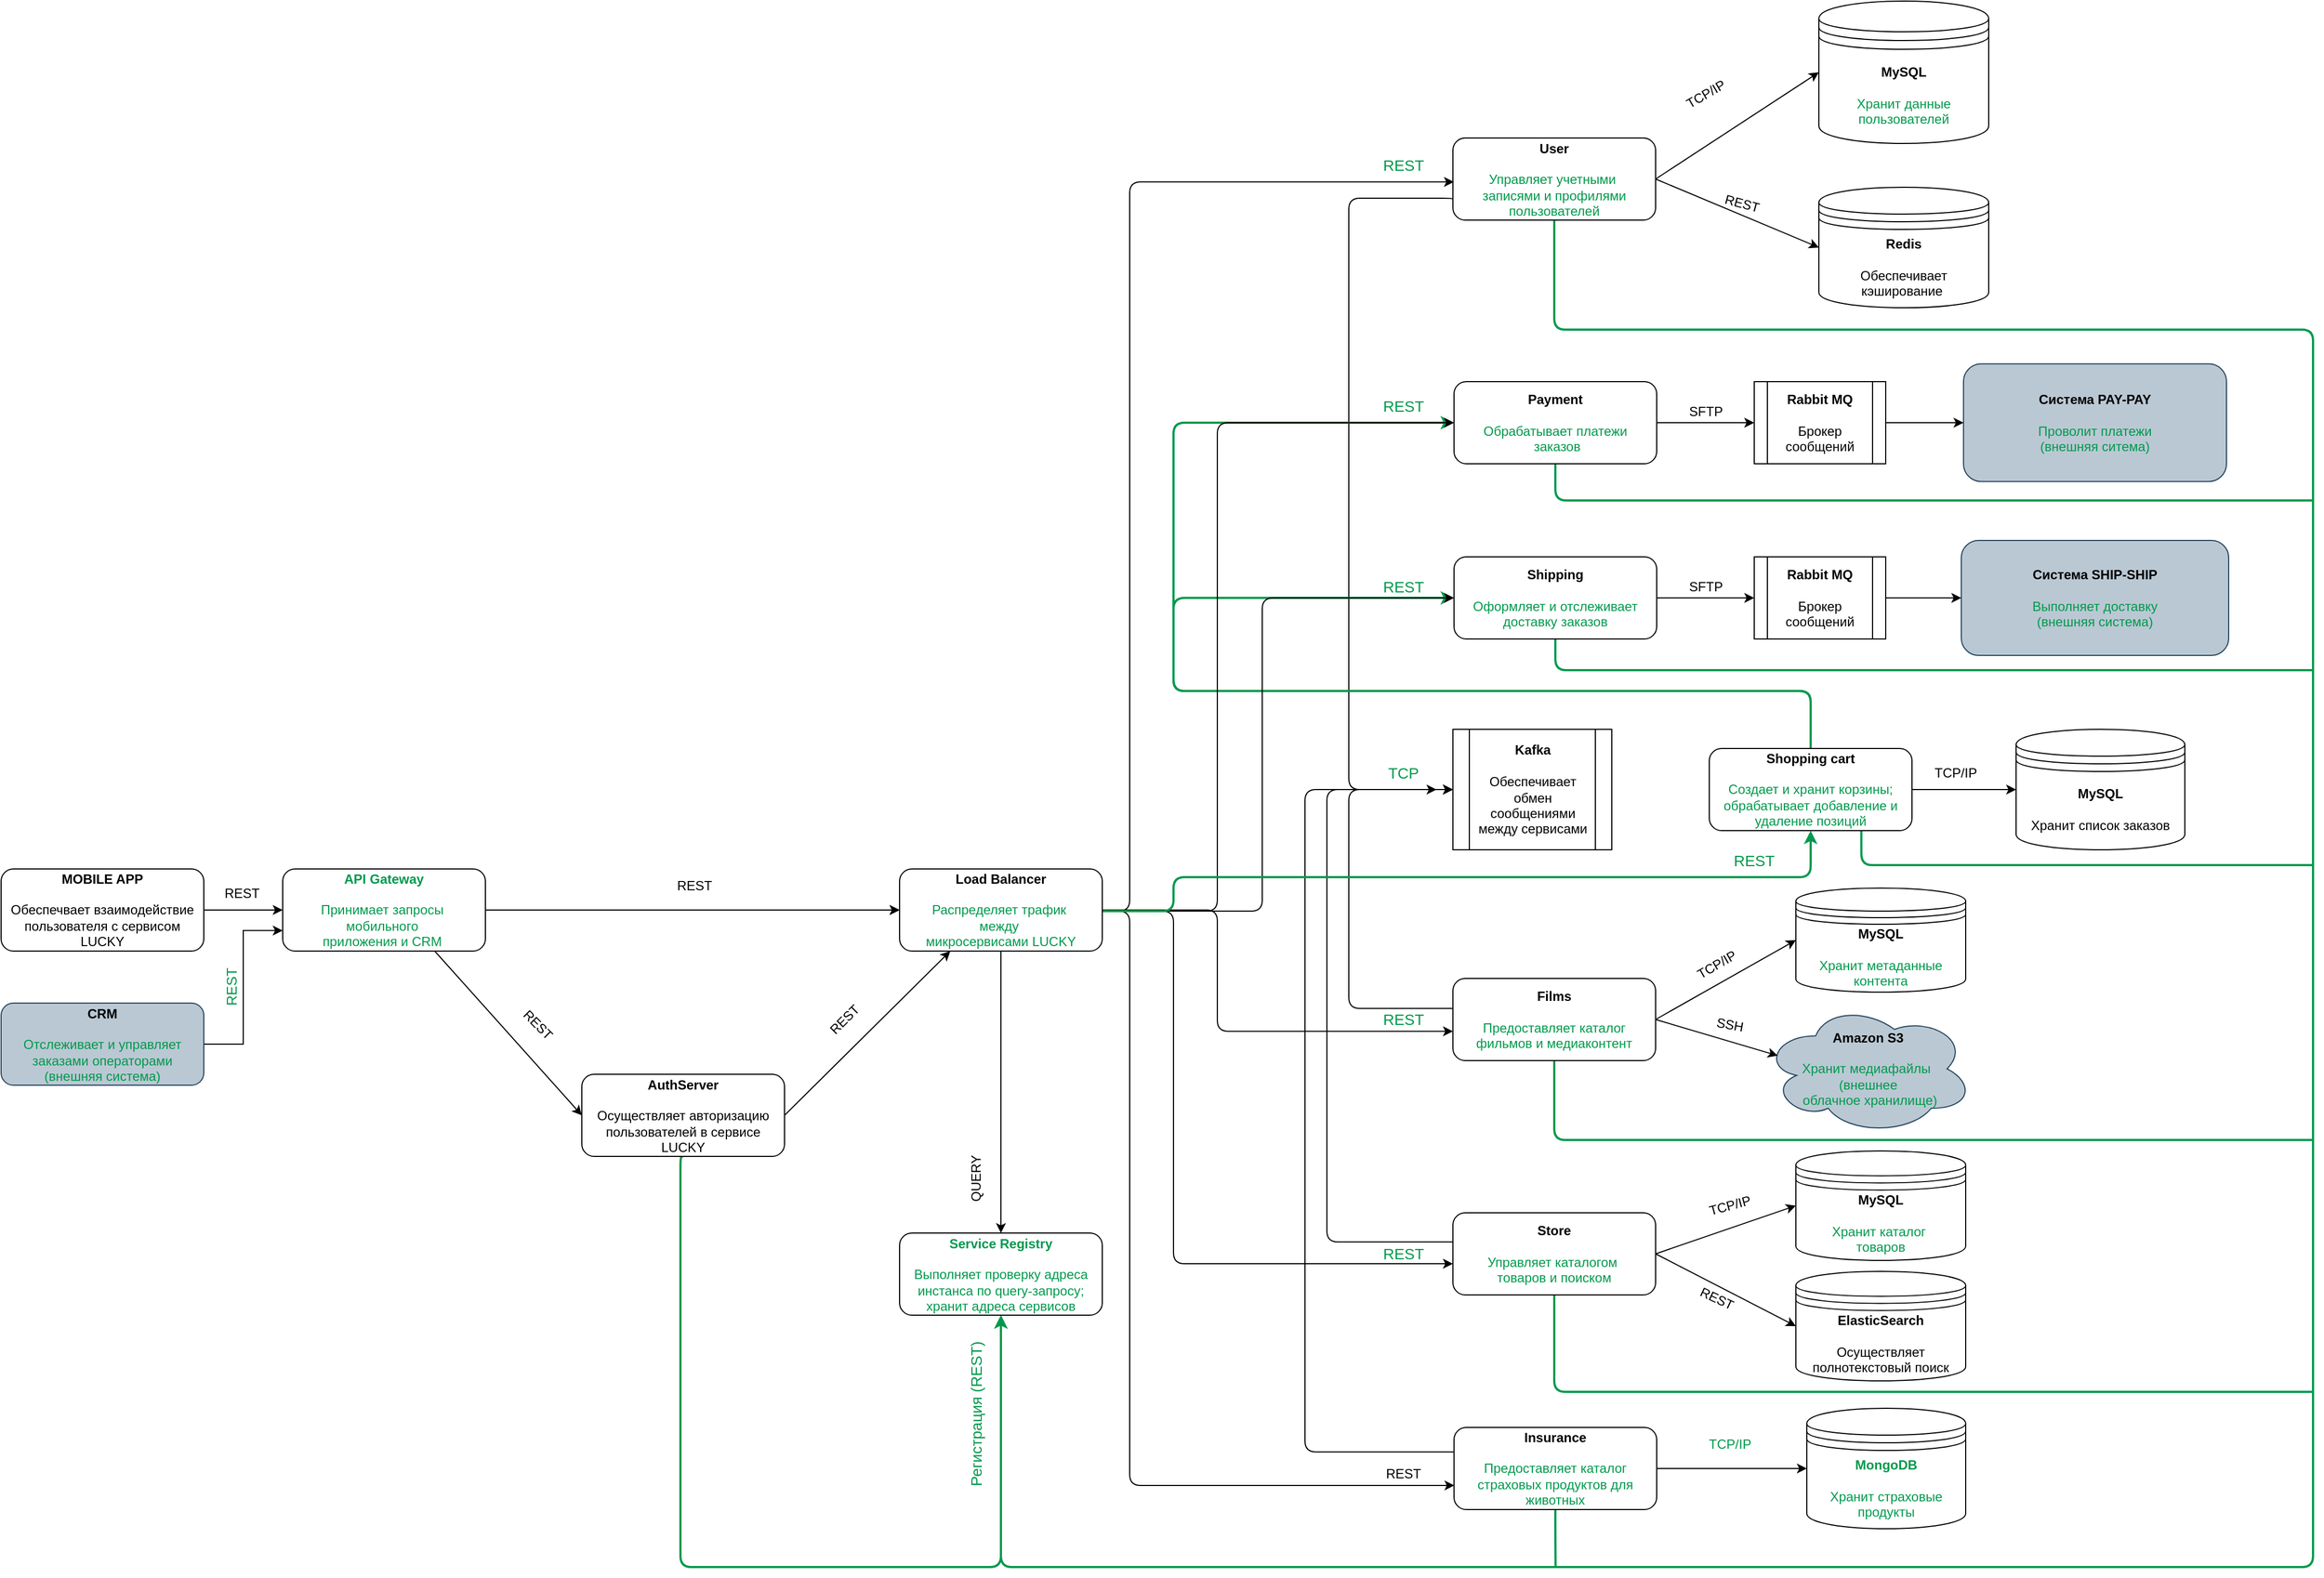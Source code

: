 <mxfile version="28.2.5" pages="2">
  <diagram name="После - Модель С4 Архитектура приложения" id="cdS3VRMd5RHz898ZrQ8t">
    <mxGraphModel dx="4352" dy="2063" grid="1" gridSize="10" guides="1" tooltips="1" connect="1" arrows="1" fold="1" page="1" pageScale="1" pageWidth="827" pageHeight="1169" math="0" shadow="0">
      <root>
        <mxCell id="0" />
        <mxCell id="1" parent="0" />
        <mxCell id="olXfn6rq-lJbtFAW49nZ-2" value="&lt;b&gt;MOBILE APP&lt;/b&gt;&lt;br&gt;&lt;br&gt;Обеспечвает взаимодействие пользователя с сервисом LUCKY" style="rounded=1;whiteSpace=wrap;html=1;" parent="1" vertex="1">
          <mxGeometry x="-670" y="872.5" width="185" height="75" as="geometry" />
        </mxCell>
        <mxCell id="PEfDEhMN_RIWn9dZ9WXp-66" style="edgeStyle=orthogonalEdgeStyle;rounded=0;orthogonalLoop=1;jettySize=auto;html=1;exitX=1;exitY=0.5;exitDx=0;exitDy=0;entryX=0;entryY=0.5;entryDx=0;entryDy=0;" parent="1" source="olXfn6rq-lJbtFAW49nZ-3" target="PEfDEhMN_RIWn9dZ9WXp-48" edge="1">
          <mxGeometry relative="1" as="geometry" />
        </mxCell>
        <mxCell id="WFzI-0uK9L6sR63e98sQ-45" style="rounded=0;orthogonalLoop=1;jettySize=auto;html=1;exitX=0.5;exitY=1;exitDx=0;exitDy=0;entryX=0.5;entryY=0;entryDx=0;entryDy=0;" parent="1" source="PEfDEhMN_RIWn9dZ9WXp-48" target="WFzI-0uK9L6sR63e98sQ-44" edge="1">
          <mxGeometry relative="1" as="geometry" />
        </mxCell>
        <mxCell id="olXfn6rq-lJbtFAW49nZ-3" value="&lt;font style=&quot;color: rgb(0, 153, 77);&quot;&gt;&lt;span&gt;&lt;b&gt;API Gateway&lt;/b&gt;&lt;/span&gt;&lt;/font&gt;&lt;div&gt;&lt;font color=&quot;#00994d&quot;&gt;&lt;span&gt;&lt;b&gt;&lt;br&gt;&lt;/b&gt;&lt;/span&gt;&lt;/font&gt;&lt;div&gt;&lt;font style=&quot;color: rgb(0, 153, 77);&quot;&gt;Принимает запросы&amp;nbsp;&lt;/font&gt;&lt;/div&gt;&lt;div&gt;&lt;font style=&quot;color: rgb(0, 153, 77);&quot;&gt;мобильного&amp;nbsp;&lt;/font&gt;&lt;/div&gt;&lt;div&gt;&lt;font style=&quot;color: rgb(0, 153, 77);&quot;&gt;приложения и CRM&amp;nbsp;&lt;/font&gt;&lt;/div&gt;&lt;/div&gt;" style="rounded=1;whiteSpace=wrap;html=1;fontSize=12;" parent="1" vertex="1">
          <mxGeometry x="-413" y="872.5" width="185" height="75" as="geometry" />
        </mxCell>
        <mxCell id="WFzI-0uK9L6sR63e98sQ-15" style="edgeStyle=orthogonalEdgeStyle;rounded=1;orthogonalLoop=1;jettySize=auto;html=1;entryX=1;entryY=1;entryDx=0;entryDy=0;curved=0;exitX=0;exitY=0.75;exitDx=0;exitDy=0;" parent="1" source="olXfn6rq-lJbtFAW49nZ-6" target="WFzI-0uK9L6sR63e98sQ-29" edge="1">
          <mxGeometry relative="1" as="geometry">
            <Array as="points">
              <mxPoint x="560" y="260" />
              <mxPoint x="560" y="800" />
            </Array>
          </mxGeometry>
        </mxCell>
        <mxCell id="ZO9EJrYUPk9e9IAc4iTV-12" style="edgeStyle=orthogonalEdgeStyle;rounded=1;orthogonalLoop=1;jettySize=auto;html=1;exitX=0.5;exitY=1;exitDx=0;exitDy=0;entryX=0.5;entryY=1;entryDx=0;entryDy=0;curved=0;strokeWidth=2;strokeColor=#00994D;" parent="1" source="olXfn6rq-lJbtFAW49nZ-6" target="WFzI-0uK9L6sR63e98sQ-44" edge="1">
          <mxGeometry relative="1" as="geometry">
            <Array as="points">
              <mxPoint x="748" y="380" />
              <mxPoint x="1440" y="380" />
              <mxPoint x="1440" y="1510" />
              <mxPoint x="242" y="1510" />
            </Array>
          </mxGeometry>
        </mxCell>
        <mxCell id="olXfn6rq-lJbtFAW49nZ-6" value="&lt;b&gt;User&lt;/b&gt;&lt;br&gt;&lt;br&gt;&lt;font style=&quot;color: rgb(0, 153, 77);&quot;&gt;Управляет учетными&amp;nbsp;&lt;/font&gt;&lt;div&gt;&lt;font style=&quot;color: rgb(0, 153, 77);&quot;&gt;записями и профилями пользователей&lt;/font&gt;&lt;/div&gt;" style="rounded=1;whiteSpace=wrap;html=1;fontSize=12;" parent="1" vertex="1">
          <mxGeometry x="655" y="205" width="185" height="75" as="geometry" />
        </mxCell>
        <mxCell id="WFzI-0uK9L6sR63e98sQ-19" style="edgeStyle=orthogonalEdgeStyle;rounded=1;orthogonalLoop=1;jettySize=auto;html=1;entryX=0;entryY=0.5;entryDx=0;entryDy=0;curved=0;exitX=-0.001;exitY=0.355;exitDx=0;exitDy=0;exitPerimeter=0;" parent="1" source="olXfn6rq-lJbtFAW49nZ-7" target="PEfDEhMN_RIWn9dZ9WXp-5" edge="1">
          <mxGeometry relative="1" as="geometry">
            <Array as="points">
              <mxPoint x="540" y="1213" />
              <mxPoint x="540" y="800" />
            </Array>
          </mxGeometry>
        </mxCell>
        <mxCell id="ZO9EJrYUPk9e9IAc4iTV-18" style="edgeStyle=orthogonalEdgeStyle;rounded=1;orthogonalLoop=1;jettySize=auto;html=1;exitX=0.5;exitY=1;exitDx=0;exitDy=0;endArrow=none;endFill=0;strokeWidth=2;strokeColor=#00994D;curved=0;" parent="1" source="olXfn6rq-lJbtFAW49nZ-7" edge="1">
          <mxGeometry relative="1" as="geometry">
            <mxPoint x="1440" y="1350" as="targetPoint" />
            <Array as="points">
              <mxPoint x="748" y="1350" />
              <mxPoint x="1440" y="1350" />
            </Array>
          </mxGeometry>
        </mxCell>
        <mxCell id="olXfn6rq-lJbtFAW49nZ-7" value="&lt;b&gt;Store&lt;/b&gt;&lt;br&gt;&lt;br&gt;&lt;span&gt;&lt;font style=&quot;color: rgb(0, 153, 77);&quot;&gt;Управляет каталогом&amp;nbsp;&lt;/font&gt;&lt;/span&gt;&lt;div&gt;&lt;span&gt;&lt;font style=&quot;color: rgb(0, 153, 77);&quot;&gt;товаров и поиском&lt;/font&gt;&lt;/span&gt;&lt;/div&gt;" style="rounded=1;whiteSpace=wrap;html=1;fontSize=12;" parent="1" vertex="1">
          <mxGeometry x="655" y="1186.5" width="185" height="75" as="geometry" />
        </mxCell>
        <mxCell id="WFzI-0uK9L6sR63e98sQ-28" style="edgeStyle=orthogonalEdgeStyle;rounded=1;orthogonalLoop=1;jettySize=auto;html=1;entryX=0;entryY=0.5;entryDx=0;entryDy=0;curved=0;exitX=0.001;exitY=0.365;exitDx=0;exitDy=0;exitPerimeter=0;" parent="1" source="olXfn6rq-lJbtFAW49nZ-8" target="PEfDEhMN_RIWn9dZ9WXp-5" edge="1">
          <mxGeometry relative="1" as="geometry">
            <Array as="points">
              <mxPoint x="560" y="1000" />
              <mxPoint x="560" y="800" />
            </Array>
          </mxGeometry>
        </mxCell>
        <mxCell id="ZO9EJrYUPk9e9IAc4iTV-17" style="edgeStyle=orthogonalEdgeStyle;rounded=1;orthogonalLoop=1;jettySize=auto;html=1;exitX=0.5;exitY=1;exitDx=0;exitDy=0;endArrow=none;endFill=0;strokeWidth=2;strokeColor=#00994D;curved=0;" parent="1" source="olXfn6rq-lJbtFAW49nZ-8" edge="1">
          <mxGeometry relative="1" as="geometry">
            <mxPoint x="1440" y="1120" as="targetPoint" />
            <Array as="points">
              <mxPoint x="748" y="1120" />
              <mxPoint x="1440" y="1120" />
            </Array>
          </mxGeometry>
        </mxCell>
        <mxCell id="olXfn6rq-lJbtFAW49nZ-8" value="&lt;b&gt;Films&lt;br&gt;&lt;/b&gt;&lt;br&gt;&lt;font style=&quot;border-color: var(--border-color); color: rgb(0, 153, 77);&quot;&gt;Предоставляет каталог фильмов и медиаконтент&lt;/font&gt;" style="rounded=1;whiteSpace=wrap;html=1;fontSize=12;" parent="1" vertex="1">
          <mxGeometry x="655" y="972.5" width="185" height="75" as="geometry" />
        </mxCell>
        <mxCell id="olXfn6rq-lJbtFAW49nZ-28" style="edgeStyle=orthogonalEdgeStyle;rounded=0;orthogonalLoop=1;jettySize=auto;html=1;entryX=0;entryY=0.5;entryDx=0;entryDy=0;" parent="1" source="olXfn6rq-lJbtFAW49nZ-9" target="olXfn6rq-lJbtFAW49nZ-27" edge="1">
          <mxGeometry relative="1" as="geometry" />
        </mxCell>
        <mxCell id="WFzI-0uK9L6sR63e98sQ-20" style="edgeStyle=orthogonalEdgeStyle;rounded=1;orthogonalLoop=1;jettySize=auto;html=1;entryX=0;entryY=0.5;entryDx=0;entryDy=0;exitX=0;exitY=0.299;exitDx=0;exitDy=0;curved=0;exitPerimeter=0;" parent="1" source="olXfn6rq-lJbtFAW49nZ-9" target="PEfDEhMN_RIWn9dZ9WXp-5" edge="1">
          <mxGeometry relative="1" as="geometry">
            <Array as="points">
              <mxPoint x="520" y="1405" />
              <mxPoint x="520" y="800" />
            </Array>
          </mxGeometry>
        </mxCell>
        <mxCell id="ZO9EJrYUPk9e9IAc4iTV-19" style="edgeStyle=orthogonalEdgeStyle;rounded=1;orthogonalLoop=1;jettySize=auto;html=1;exitX=0.5;exitY=1;exitDx=0;exitDy=0;endArrow=none;endFill=0;strokeWidth=2;strokeColor=#00994D;curved=0;" parent="1" source="olXfn6rq-lJbtFAW49nZ-9" edge="1">
          <mxGeometry relative="1" as="geometry">
            <mxPoint x="748.714" y="1510" as="targetPoint" />
          </mxGeometry>
        </mxCell>
        <mxCell id="olXfn6rq-lJbtFAW49nZ-9" value="&lt;b&gt;Insurance&lt;/b&gt;&lt;br&gt;&lt;br&gt;&lt;font style=&quot;color: rgb(0, 153, 77);&quot;&gt;Предоставляет каталог страховых продуктов для животных&lt;/font&gt;" style="rounded=1;whiteSpace=wrap;html=1;fontSize=12;" parent="1" vertex="1">
          <mxGeometry x="656" y="1382.5" width="185" height="75" as="geometry" />
        </mxCell>
        <mxCell id="PEfDEhMN_RIWn9dZ9WXp-17" style="edgeStyle=orthogonalEdgeStyle;rounded=0;orthogonalLoop=1;jettySize=auto;html=1;exitX=1;exitY=0.5;exitDx=0;exitDy=0;entryX=0;entryY=0.5;entryDx=0;entryDy=0;" parent="1" source="olXfn6rq-lJbtFAW49nZ-10" target="olXfn6rq-lJbtFAW49nZ-29" edge="1">
          <mxGeometry relative="1" as="geometry" />
        </mxCell>
        <mxCell id="ZO9EJrYUPk9e9IAc4iTV-6" style="edgeStyle=orthogonalEdgeStyle;rounded=1;orthogonalLoop=1;jettySize=auto;html=1;exitX=0.5;exitY=0;exitDx=0;exitDy=0;entryX=0;entryY=0.5;entryDx=0;entryDy=0;labelBorderColor=none;textShadow=0;curved=0;strokeColor=#00994D;strokeWidth=2;" parent="1" source="olXfn6rq-lJbtFAW49nZ-10" target="olXfn6rq-lJbtFAW49nZ-11" edge="1">
          <mxGeometry relative="1" as="geometry">
            <mxPoint x="400" y="470" as="targetPoint" />
            <Array as="points">
              <mxPoint x="982" y="710" />
              <mxPoint x="400" y="710" />
              <mxPoint x="400" y="465" />
            </Array>
          </mxGeometry>
        </mxCell>
        <mxCell id="ZO9EJrYUPk9e9IAc4iTV-7" style="edgeStyle=orthogonalEdgeStyle;rounded=1;orthogonalLoop=1;jettySize=auto;html=1;exitX=0.5;exitY=0;exitDx=0;exitDy=0;entryX=0;entryY=0.5;entryDx=0;entryDy=0;curved=0;strokeColor=#00994D;strokeWidth=2;" parent="1" source="olXfn6rq-lJbtFAW49nZ-10" target="olXfn6rq-lJbtFAW49nZ-12" edge="1">
          <mxGeometry relative="1" as="geometry">
            <Array as="points">
              <mxPoint x="982" y="710" />
              <mxPoint x="400" y="710" />
              <mxPoint x="400" y="625" />
            </Array>
          </mxGeometry>
        </mxCell>
        <mxCell id="ZO9EJrYUPk9e9IAc4iTV-16" style="edgeStyle=orthogonalEdgeStyle;rounded=1;orthogonalLoop=1;jettySize=auto;html=1;exitX=0.75;exitY=1;exitDx=0;exitDy=0;endArrow=none;endFill=0;strokeWidth=2;strokeColor=#00994D;curved=0;" parent="1" source="olXfn6rq-lJbtFAW49nZ-10" edge="1">
          <mxGeometry relative="1" as="geometry">
            <mxPoint x="1440" y="869" as="targetPoint" />
            <Array as="points">
              <mxPoint x="1028" y="869" />
              <mxPoint x="1440" y="869" />
            </Array>
          </mxGeometry>
        </mxCell>
        <mxCell id="olXfn6rq-lJbtFAW49nZ-10" value="&lt;b&gt;Shopping cart&lt;/b&gt;&lt;br&gt;&lt;br&gt;&lt;font style=&quot;color: rgb(0, 153, 77);&quot;&gt;Создает и хранит корзины; обрабатывает добавление и удаление позиций&lt;/font&gt;" style="rounded=1;whiteSpace=wrap;html=1;fontSize=12;" parent="1" vertex="1">
          <mxGeometry x="889" y="762.5" width="185" height="75" as="geometry" />
        </mxCell>
        <mxCell id="ZO9EJrYUPk9e9IAc4iTV-14" style="edgeStyle=orthogonalEdgeStyle;rounded=1;orthogonalLoop=1;jettySize=auto;html=1;exitX=0.5;exitY=1;exitDx=0;exitDy=0;endArrow=none;endFill=0;strokeWidth=2;strokeColor=#00994D;curved=0;" parent="1" source="olXfn6rq-lJbtFAW49nZ-11" edge="1">
          <mxGeometry relative="1" as="geometry">
            <mxPoint x="1440" y="536" as="targetPoint" />
            <Array as="points">
              <mxPoint x="749" y="536" />
            </Array>
          </mxGeometry>
        </mxCell>
        <mxCell id="olXfn6rq-lJbtFAW49nZ-11" value="&lt;b&gt;Payment&lt;br&gt;&lt;/b&gt;&lt;br&gt;&lt;font style=&quot;color: rgb(0, 153, 77);&quot;&gt;Обрабатывает платежи&lt;/font&gt;&lt;div&gt;&lt;font style=&quot;color: rgb(0, 153, 77);&quot;&gt;&amp;nbsp;заказов&lt;/font&gt;&lt;/div&gt;" style="rounded=1;whiteSpace=wrap;html=1;fontSize=12;" parent="1" vertex="1">
          <mxGeometry x="656" y="427.5" width="185" height="75" as="geometry" />
        </mxCell>
        <mxCell id="ZO9EJrYUPk9e9IAc4iTV-15" style="edgeStyle=orthogonalEdgeStyle;rounded=1;orthogonalLoop=1;jettySize=auto;html=1;exitX=0.5;exitY=1;exitDx=0;exitDy=0;endArrow=none;endFill=0;startArrow=none;startFill=0;strokeColor=#00994D;strokeWidth=2;curved=0;" parent="1" source="olXfn6rq-lJbtFAW49nZ-12" edge="1">
          <mxGeometry relative="1" as="geometry">
            <mxPoint x="1440" y="691" as="targetPoint" />
            <Array as="points">
              <mxPoint x="749" y="691" />
            </Array>
          </mxGeometry>
        </mxCell>
        <mxCell id="olXfn6rq-lJbtFAW49nZ-12" value="&lt;b&gt;Shipping&lt;/b&gt;&lt;br&gt;&lt;br&gt;&lt;font style=&quot;color: rgb(0, 153, 77);&quot;&gt;Оформляет и отслеживает доставку заказов&lt;/font&gt;" style="rounded=1;whiteSpace=wrap;html=1;fontSize=12;" parent="1" vertex="1">
          <mxGeometry x="656" y="587.5" width="185" height="75" as="geometry" />
        </mxCell>
        <mxCell id="olXfn6rq-lJbtFAW49nZ-23" value="&lt;b&gt;MySQL&lt;/b&gt;&lt;br&gt;&lt;br&gt;&lt;font style=&quot;color: rgb(0, 153, 77);&quot;&gt;Хранит каталог&amp;nbsp;&lt;/font&gt;&lt;div&gt;&lt;font style=&quot;color: rgb(0, 153, 77);&quot;&gt;товаров&lt;/font&gt;&lt;/div&gt;" style="shape=datastore;whiteSpace=wrap;html=1;fontSize=12;" parent="1" vertex="1">
          <mxGeometry x="968" y="1130" width="155" height="100" as="geometry" />
        </mxCell>
        <mxCell id="olXfn6rq-lJbtFAW49nZ-27" value="&lt;div&gt;&lt;font color=&quot;#00994d&quot;&gt;&lt;b&gt;MongoDB&lt;/b&gt;&lt;/font&gt;&lt;/div&gt;&lt;div&gt;&lt;font style=&quot;color: rgb(0, 153, 77);&quot;&gt;&lt;br&gt;&lt;/font&gt;&lt;/div&gt;&lt;font style=&quot;color: rgb(0, 153, 77);&quot;&gt;Хранит страховые продукты&lt;/font&gt;" style="shape=datastore;whiteSpace=wrap;html=1;fontSize=12;" parent="1" vertex="1">
          <mxGeometry x="978" y="1365" width="145" height="110" as="geometry" />
        </mxCell>
        <mxCell id="olXfn6rq-lJbtFAW49nZ-29" value="&lt;b&gt;MySQL&lt;/b&gt;&lt;br&gt;&lt;br&gt;Хранит список заказов" style="shape=datastore;whiteSpace=wrap;html=1;" parent="1" vertex="1">
          <mxGeometry x="1169" y="745" width="154" height="110" as="geometry" />
        </mxCell>
        <mxCell id="q-aXDWuhQQutBYupPtUj-5" value="REST" style="text;html=1;strokeColor=none;fillColor=none;align=center;verticalAlign=middle;whiteSpace=wrap;rounded=0;rotation=0;" parent="1" vertex="1">
          <mxGeometry x="-480" y="880" width="60" height="30" as="geometry" />
        </mxCell>
        <mxCell id="q-aXDWuhQQutBYupPtUj-7" value="" style="endArrow=classic;html=1;rounded=0;entryX=0;entryY=0.5;entryDx=0;entryDy=0;exitX=1;exitY=0.5;exitDx=0;exitDy=0;" parent="1" source="olXfn6rq-lJbtFAW49nZ-2" target="olXfn6rq-lJbtFAW49nZ-3" edge="1">
          <mxGeometry width="50" height="50" relative="1" as="geometry">
            <mxPoint x="-520" y="850" as="sourcePoint" />
            <mxPoint x="-400" y="920" as="targetPoint" />
          </mxGeometry>
        </mxCell>
        <mxCell id="ZO9EJrYUPk9e9IAc4iTV-11" style="edgeStyle=orthogonalEdgeStyle;rounded=1;orthogonalLoop=1;jettySize=auto;html=1;exitX=0.5;exitY=1;exitDx=0;exitDy=0;entryX=0.5;entryY=1;entryDx=0;entryDy=0;strokeWidth=2;strokeColor=#00994D;curved=0;" parent="1" source="q-aXDWuhQQutBYupPtUj-8" target="WFzI-0uK9L6sR63e98sQ-44" edge="1">
          <mxGeometry relative="1" as="geometry">
            <Array as="points">
              <mxPoint x="-50" y="1135" />
              <mxPoint x="-50" y="1510" />
              <mxPoint x="242" y="1510" />
            </Array>
          </mxGeometry>
        </mxCell>
        <mxCell id="q-aXDWuhQQutBYupPtUj-8" value="&lt;b&gt;AuthServer&lt;/b&gt;&lt;br&gt;&lt;br&gt;Осуществляет авторизацию пользователей в сервисе LUCKY" style="rounded=1;whiteSpace=wrap;html=1;fontSize=12;" parent="1" vertex="1">
          <mxGeometry x="-140" y="1060" width="185" height="75" as="geometry" />
        </mxCell>
        <mxCell id="q-aXDWuhQQutBYupPtUj-9" value="" style="endArrow=classic;html=1;rounded=0;exitX=0.75;exitY=1;exitDx=0;exitDy=0;entryX=0;entryY=0.5;entryDx=0;entryDy=0;" parent="1" source="olXfn6rq-lJbtFAW49nZ-3" target="q-aXDWuhQQutBYupPtUj-8" edge="1">
          <mxGeometry width="50" height="50" relative="1" as="geometry">
            <mxPoint x="100" y="960" as="sourcePoint" />
            <mxPoint x="150" y="910" as="targetPoint" />
          </mxGeometry>
        </mxCell>
        <mxCell id="q-aXDWuhQQutBYupPtUj-13" value="&lt;b&gt;Redis&lt;br&gt;&lt;/b&gt;&lt;br&gt;Обеспечивает кэширование&amp;nbsp;" style="shape=datastore;whiteSpace=wrap;html=1;" parent="1" vertex="1">
          <mxGeometry x="989" y="250" width="155" height="110" as="geometry" />
        </mxCell>
        <mxCell id="q-aXDWuhQQutBYupPtUj-14" value="&lt;b&gt;MySQL&lt;br&gt;&lt;/b&gt;&lt;br&gt;&lt;font style=&quot;color: rgb(0, 153, 77);&quot;&gt;Хранит данные пользователей&lt;/font&gt;" style="shape=datastore;whiteSpace=wrap;html=1;fontSize=12;" parent="1" vertex="1">
          <mxGeometry x="989" y="80" width="155" height="130" as="geometry" />
        </mxCell>
        <mxCell id="q-aXDWuhQQutBYupPtUj-23" value="" style="endArrow=classic;html=1;rounded=0;exitX=1;exitY=0.5;exitDx=0;exitDy=0;entryX=0;entryY=0.5;entryDx=0;entryDy=0;" parent="1" source="olXfn6rq-lJbtFAW49nZ-6" target="q-aXDWuhQQutBYupPtUj-14" edge="1">
          <mxGeometry width="50" height="50" relative="1" as="geometry">
            <mxPoint x="536" y="95" as="sourcePoint" />
            <mxPoint x="586" y="45" as="targetPoint" />
          </mxGeometry>
        </mxCell>
        <mxCell id="q-aXDWuhQQutBYupPtUj-24" value="" style="endArrow=classic;html=1;rounded=0;exitX=1;exitY=0.5;exitDx=0;exitDy=0;entryX=0;entryY=0.5;entryDx=0;entryDy=0;" parent="1" source="olXfn6rq-lJbtFAW49nZ-6" target="q-aXDWuhQQutBYupPtUj-13" edge="1">
          <mxGeometry width="50" height="50" relative="1" as="geometry">
            <mxPoint x="696" y="165" as="sourcePoint" />
            <mxPoint x="916" y="295" as="targetPoint" />
          </mxGeometry>
        </mxCell>
        <mxCell id="q-aXDWuhQQutBYupPtUj-32" value="&lt;b&gt;ElasticSearch&lt;/b&gt;&lt;br&gt;&lt;br&gt;Осуществляет полнотекстовый поиск" style="shape=datastore;whiteSpace=wrap;html=1;" parent="1" vertex="1">
          <mxGeometry x="968" y="1240" width="155" height="100" as="geometry" />
        </mxCell>
        <mxCell id="q-aXDWuhQQutBYupPtUj-33" value="" style="endArrow=classic;html=1;rounded=0;entryX=0;entryY=0.5;entryDx=0;entryDy=0;exitX=1;exitY=0.5;exitDx=0;exitDy=0;" parent="1" source="olXfn6rq-lJbtFAW49nZ-7" target="olXfn6rq-lJbtFAW49nZ-23" edge="1">
          <mxGeometry width="50" height="50" relative="1" as="geometry">
            <mxPoint x="772.769" y="1226.495" as="sourcePoint" />
            <mxPoint x="585" y="1080" as="targetPoint" />
          </mxGeometry>
        </mxCell>
        <mxCell id="q-aXDWuhQQutBYupPtUj-35" value="" style="endArrow=classic;startArrow=none;html=1;rounded=1;exitX=1;exitY=0.5;exitDx=0;exitDy=0;entryX=0.005;entryY=0.535;entryDx=0;entryDy=0;startFill=0;edgeStyle=orthogonalEdgeStyle;curved=0;entryPerimeter=0;" parent="1" target="olXfn6rq-lJbtFAW49nZ-6" edge="1">
          <mxGeometry width="50" height="50" relative="1" as="geometry">
            <mxPoint x="310" y="910.0" as="sourcePoint" />
            <mxPoint x="640" y="1131.304" as="targetPoint" />
            <Array as="points">
              <mxPoint x="310" y="911" />
              <mxPoint x="360" y="911" />
              <mxPoint x="360" y="245" />
            </Array>
          </mxGeometry>
        </mxCell>
        <mxCell id="q-aXDWuhQQutBYupPtUj-36" value="" style="endArrow=classic;startArrow=none;html=1;rounded=1;exitX=1;exitY=0.5;exitDx=0;exitDy=0;startFill=0;edgeStyle=orthogonalEdgeStyle;curved=0;" parent="1" target="olXfn6rq-lJbtFAW49nZ-7" edge="1">
          <mxGeometry width="50" height="50" relative="1" as="geometry">
            <mxPoint x="310" y="910.0" as="sourcePoint" />
            <mxPoint x="600" y="970" as="targetPoint" />
            <Array as="points">
              <mxPoint x="400" y="911" />
              <mxPoint x="400" y="1233" />
            </Array>
          </mxGeometry>
        </mxCell>
        <mxCell id="q-aXDWuhQQutBYupPtUj-37" value="" style="endArrow=classic;html=1;rounded=0;exitX=1;exitY=0.5;exitDx=0;exitDy=0;entryX=0;entryY=0.5;entryDx=0;entryDy=0;" parent="1" source="olXfn6rq-lJbtFAW49nZ-7" target="q-aXDWuhQQutBYupPtUj-32" edge="1">
          <mxGeometry width="50" height="50" relative="1" as="geometry">
            <mxPoint x="565" y="1170" as="sourcePoint" />
            <mxPoint x="615" y="1120" as="targetPoint" />
          </mxGeometry>
        </mxCell>
        <mxCell id="q-aXDWuhQQutBYupPtUj-43" value="" style="endArrow=classic;html=1;rounded=0;exitX=1;exitY=0.5;exitDx=0;exitDy=0;entryX=0.25;entryY=1;entryDx=0;entryDy=0;" parent="1" source="q-aXDWuhQQutBYupPtUj-8" target="PEfDEhMN_RIWn9dZ9WXp-48" edge="1">
          <mxGeometry width="50" height="50" relative="1" as="geometry">
            <mxPoint x="420" y="1010" as="sourcePoint" />
            <mxPoint x="190" y="910.0" as="targetPoint" />
            <Array as="points" />
          </mxGeometry>
        </mxCell>
        <mxCell id="q-aXDWuhQQutBYupPtUj-45" value="&lt;b&gt;Amazon S3&lt;/b&gt;&lt;div&gt;&lt;b&gt;&lt;br&gt;&lt;/b&gt;&lt;div&gt;&lt;font style=&quot;color: rgb(0, 153, 77);&quot;&gt;&lt;font&gt;Хранит&lt;/font&gt;&lt;span style=&quot;background-color: transparent;&quot;&gt;&amp;nbsp;медиафайлы&amp;nbsp;&lt;/span&gt;&lt;/font&gt;&lt;div&gt;&lt;font style=&quot;color: rgb(0, 153, 77);&quot;&gt;&lt;span&gt;(внешнее&lt;/span&gt;&lt;/font&gt;&lt;/div&gt;&lt;div&gt;&lt;font style=&quot;color: rgb(0, 153, 77);&quot;&gt;&amp;nbsp;облачное хранилище)&lt;/font&gt;&lt;/div&gt;&lt;/div&gt;&lt;/div&gt;" style="ellipse;shape=cloud;whiteSpace=wrap;html=1;fillColor=#bac8d3;strokeColor=#23445d;fontSize=12;" parent="1" vertex="1">
          <mxGeometry x="938" y="995" width="192" height="120" as="geometry" />
        </mxCell>
        <mxCell id="q-aXDWuhQQutBYupPtUj-47" value="" style="endArrow=classic;html=1;rounded=0;entryX=0.07;entryY=0.4;entryDx=0;entryDy=0;entryPerimeter=0;exitX=1;exitY=0.5;exitDx=0;exitDy=0;" parent="1" source="olXfn6rq-lJbtFAW49nZ-8" target="q-aXDWuhQQutBYupPtUj-45" edge="1">
          <mxGeometry width="50" height="50" relative="1" as="geometry">
            <mxPoint x="725" y="1140" as="sourcePoint" />
            <mxPoint x="775" y="1090" as="targetPoint" />
          </mxGeometry>
        </mxCell>
        <mxCell id="q-aXDWuhQQutBYupPtUj-48" value="" style="endArrow=classic;startArrow=none;html=1;rounded=1;exitX=1;exitY=0.5;exitDx=0;exitDy=0;startFill=0;edgeStyle=orthogonalEdgeStyle;curved=0;entryX=0;entryY=0.644;entryDx=0;entryDy=0;entryPerimeter=0;" parent="1" target="olXfn6rq-lJbtFAW49nZ-8" edge="1">
          <mxGeometry width="50" height="50" relative="1" as="geometry">
            <mxPoint x="310" y="910.0" as="sourcePoint" />
            <mxPoint x="650" y="1020" as="targetPoint" />
            <Array as="points">
              <mxPoint x="440" y="910" />
              <mxPoint x="440" y="1021" />
            </Array>
          </mxGeometry>
        </mxCell>
        <mxCell id="q-aXDWuhQQutBYupPtUj-51" value="&lt;b&gt;MySQL&lt;/b&gt;&lt;br&gt;&lt;br&gt;&lt;font style=&quot;color: rgb(0, 153, 77);&quot;&gt;Хранит метаданные контента&lt;/font&gt;" style="shape=datastore;whiteSpace=wrap;html=1;fontSize=12;" parent="1" vertex="1">
          <mxGeometry x="968" y="890" width="155" height="95" as="geometry" />
        </mxCell>
        <mxCell id="q-aXDWuhQQutBYupPtUj-52" value="" style="endArrow=classic;html=1;rounded=0;exitX=1;exitY=0.5;exitDx=0;exitDy=0;entryX=0;entryY=0.5;entryDx=0;entryDy=0;" parent="1" source="olXfn6rq-lJbtFAW49nZ-8" target="q-aXDWuhQQutBYupPtUj-51" edge="1">
          <mxGeometry width="50" height="50" relative="1" as="geometry">
            <mxPoint x="915" y="1010" as="sourcePoint" />
            <mxPoint x="965" y="960" as="targetPoint" />
          </mxGeometry>
        </mxCell>
        <mxCell id="q-aXDWuhQQutBYupPtUj-56" value="&lt;b&gt;Система SHIP-SHIP&lt;/b&gt;&lt;br&gt;&lt;br&gt;&lt;font style=&quot;color: rgb(0, 153, 77);&quot;&gt;Выполняет доставку&lt;/font&gt;&lt;div&gt;&lt;font style=&quot;color: rgb(0, 153, 77);&quot;&gt;(внешняя система)&lt;/font&gt;&lt;/div&gt;" style="rounded=1;whiteSpace=wrap;html=1;fillColor=#bac8d3;strokeColor=#23445d;fontSize=12;" parent="1" vertex="1">
          <mxGeometry x="1119" y="572.5" width="244" height="105" as="geometry" />
        </mxCell>
        <mxCell id="PEfDEhMN_RIWn9dZ9WXp-22" style="edgeStyle=orthogonalEdgeStyle;rounded=0;orthogonalLoop=1;jettySize=auto;html=1;exitX=1;exitY=0.5;exitDx=0;exitDy=0;entryX=0;entryY=0.5;entryDx=0;entryDy=0;" parent="1" source="olXfn6rq-lJbtFAW49nZ-12" target="PEfDEhMN_RIWn9dZ9WXp-21" edge="1">
          <mxGeometry relative="1" as="geometry">
            <Array as="points">
              <mxPoint x="841" y="625" />
            </Array>
            <mxPoint x="776" y="625.0" as="sourcePoint" />
          </mxGeometry>
        </mxCell>
        <mxCell id="q-aXDWuhQQutBYupPtUj-59" value="" style="endArrow=classic;startArrow=none;html=1;rounded=1;exitX=1;exitY=0.5;exitDx=0;exitDy=0;entryX=0;entryY=0.5;entryDx=0;entryDy=0;startFill=0;edgeStyle=orthogonalEdgeStyle;" parent="1" target="olXfn6rq-lJbtFAW49nZ-12" edge="1">
          <mxGeometry width="50" height="50" relative="1" as="geometry">
            <mxPoint x="310" y="910.0" as="sourcePoint" />
            <mxPoint x="620" y="1160" as="targetPoint" />
            <Array as="points">
              <mxPoint x="481" y="911" />
              <mxPoint x="481" y="625" />
            </Array>
          </mxGeometry>
        </mxCell>
        <mxCell id="q-aXDWuhQQutBYupPtUj-63" value="" style="endArrow=classic;startArrow=none;html=1;rounded=1;exitX=1;exitY=0.5;exitDx=0;exitDy=0;entryX=0.002;entryY=0.706;entryDx=0;entryDy=0;startFill=0;edgeStyle=orthogonalEdgeStyle;entryPerimeter=0;" parent="1" target="olXfn6rq-lJbtFAW49nZ-9" edge="1">
          <mxGeometry width="50" height="50" relative="1" as="geometry">
            <mxPoint x="310" y="910.0" as="sourcePoint" />
            <mxPoint x="770" y="790" as="targetPoint" />
            <Array as="points">
              <mxPoint x="360" y="911" />
              <mxPoint x="360" y="1435" />
            </Array>
          </mxGeometry>
        </mxCell>
        <mxCell id="PEfDEhMN_RIWn9dZ9WXp-1" value="&lt;b&gt;Система PAY-PAY&lt;/b&gt;&lt;br&gt;&lt;br&gt;&lt;font style=&quot;color: rgb(0, 153, 77);&quot;&gt;Проволит платежи&lt;/font&gt;&lt;div&gt;&lt;font style=&quot;color: rgb(0, 153, 77);&quot;&gt;(внешняя ситема)&lt;/font&gt;&lt;/div&gt;" style="rounded=1;whiteSpace=wrap;html=1;fillColor=#bac8d3;strokeColor=#23445d;fontSize=12;" parent="1" vertex="1">
          <mxGeometry x="1121" y="411.25" width="240" height="107.5" as="geometry" />
        </mxCell>
        <mxCell id="PEfDEhMN_RIWn9dZ9WXp-4" value="" style="endArrow=classic;startArrow=none;html=1;rounded=1;entryX=0;entryY=0.5;entryDx=0;entryDy=0;exitX=1;exitY=0.5;exitDx=0;exitDy=0;startFill=0;edgeStyle=orthogonalEdgeStyle;" parent="1" target="olXfn6rq-lJbtFAW49nZ-11" edge="1">
          <mxGeometry width="50" height="50" relative="1" as="geometry">
            <mxPoint x="310" y="910.0" as="sourcePoint" />
            <mxPoint x="490" y="690" as="targetPoint" />
            <Array as="points">
              <mxPoint x="440" y="911" />
              <mxPoint x="440" y="465" />
            </Array>
          </mxGeometry>
        </mxCell>
        <mxCell id="PEfDEhMN_RIWn9dZ9WXp-6" value="" style="endArrow=classic;html=1;rounded=0;exitX=1;exitY=0.5;exitDx=0;exitDy=0;entryX=0;entryY=0.5;entryDx=0;entryDy=0;" parent="1" source="PEfDEhMN_RIWn9dZ9WXp-19" target="PEfDEhMN_RIWn9dZ9WXp-1" edge="1">
          <mxGeometry width="50" height="50" relative="1" as="geometry">
            <mxPoint x="1079" y="865" as="sourcePoint" />
            <mxPoint x="1129" y="815" as="targetPoint" />
          </mxGeometry>
        </mxCell>
        <mxCell id="PEfDEhMN_RIWn9dZ9WXp-5" value="&lt;b&gt;Kafka&lt;/b&gt;&lt;br&gt;&lt;br&gt;Обеспечивает обмен сообщениями между сервисами" style="shape=process;whiteSpace=wrap;html=1;backgroundOutline=1;" parent="1" vertex="1">
          <mxGeometry x="655" y="745" width="145" height="110" as="geometry" />
        </mxCell>
        <mxCell id="PEfDEhMN_RIWn9dZ9WXp-12" value="" style="endArrow=classic;startArrow=none;html=1;rounded=1;exitX=1;exitY=0.5;exitDx=0;exitDy=0;entryX=0.5;entryY=1;entryDx=0;entryDy=0;startFill=0;edgeStyle=orthogonalEdgeStyle;curved=0;strokeWidth=2;strokeColor=#00994D;" parent="1" target="olXfn6rq-lJbtFAW49nZ-10" edge="1">
          <mxGeometry width="50" height="50" relative="1" as="geometry">
            <mxPoint x="310" y="910.0" as="sourcePoint" />
            <mxPoint x="750" y="810" as="targetPoint" />
            <Array as="points">
              <mxPoint x="400" y="911" />
              <mxPoint x="400" y="880" />
              <mxPoint x="982" y="880" />
            </Array>
          </mxGeometry>
        </mxCell>
        <mxCell id="PEfDEhMN_RIWn9dZ9WXp-20" value="" style="endArrow=classic;html=1;rounded=0;exitX=1;exitY=0.5;exitDx=0;exitDy=0;entryX=0;entryY=0.5;entryDx=0;entryDy=0;" parent="1" source="olXfn6rq-lJbtFAW49nZ-11" target="PEfDEhMN_RIWn9dZ9WXp-19" edge="1">
          <mxGeometry width="50" height="50" relative="1" as="geometry">
            <mxPoint x="776" y="465" as="sourcePoint" />
            <mxPoint x="1056" y="465" as="targetPoint" />
          </mxGeometry>
        </mxCell>
        <mxCell id="PEfDEhMN_RIWn9dZ9WXp-19" value="&lt;b&gt;Rabbit MQ&lt;br&gt;&lt;/b&gt;&lt;br&gt;Брокер сообщений" style="shape=process;whiteSpace=wrap;html=1;backgroundOutline=1;" parent="1" vertex="1">
          <mxGeometry x="930" y="427.5" width="120" height="75" as="geometry" />
        </mxCell>
        <mxCell id="PEfDEhMN_RIWn9dZ9WXp-23" style="edgeStyle=orthogonalEdgeStyle;rounded=0;orthogonalLoop=1;jettySize=auto;html=1;exitX=1;exitY=0.5;exitDx=0;exitDy=0;" parent="1" source="PEfDEhMN_RIWn9dZ9WXp-21" target="q-aXDWuhQQutBYupPtUj-56" edge="1">
          <mxGeometry relative="1" as="geometry" />
        </mxCell>
        <mxCell id="PEfDEhMN_RIWn9dZ9WXp-21" value="&lt;b&gt;Rabbit MQ&lt;/b&gt;&lt;br style=&quot;border-color: var(--border-color);&quot;&gt;&lt;br style=&quot;border-color: var(--border-color);&quot;&gt;Брокер сообщений" style="shape=process;whiteSpace=wrap;html=1;backgroundOutline=1;" parent="1" vertex="1">
          <mxGeometry x="930" y="587.5" width="120" height="75" as="geometry" />
        </mxCell>
        <mxCell id="5FGVjPtjrCNY85mencqs-1" value="" style="endArrow=classic;html=1;rounded=0;exitX=1;exitY=0.5;exitDx=0;exitDy=0;" parent="1" source="olXfn6rq-lJbtFAW49nZ-3" target="PEfDEhMN_RIWn9dZ9WXp-48" edge="1">
          <mxGeometry width="50" height="50" relative="1" as="geometry">
            <mxPoint x="-290" y="910" as="sourcePoint" />
            <mxPoint x="320" y="910" as="targetPoint" />
          </mxGeometry>
        </mxCell>
        <mxCell id="WFzI-0uK9L6sR63e98sQ-22" value="REST" style="text;html=1;strokeColor=none;fillColor=none;align=center;verticalAlign=middle;whiteSpace=wrap;rounded=0;rotation=0;" parent="1" vertex="1">
          <mxGeometry x="-67.5" y="872.5" width="60" height="30" as="geometry" />
        </mxCell>
        <mxCell id="WFzI-0uK9L6sR63e98sQ-23" value="REST" style="text;html=1;strokeColor=none;fillColor=none;align=center;verticalAlign=middle;whiteSpace=wrap;rounded=0;rotation=45;" parent="1" vertex="1">
          <mxGeometry x="-210" y="1000" width="60" height="30" as="geometry" />
        </mxCell>
        <mxCell id="WFzI-0uK9L6sR63e98sQ-24" value="REST" style="text;html=1;strokeColor=none;fillColor=none;align=center;verticalAlign=middle;whiteSpace=wrap;rounded=0;rotation=-45;" parent="1" vertex="1">
          <mxGeometry x="70" y="995" width="60" height="30" as="geometry" />
        </mxCell>
        <mxCell id="WFzI-0uK9L6sR63e98sQ-25" value="&lt;span style=&quot;font-size: 14px;&quot;&gt;&lt;font style=&quot;color: rgb(0, 153, 77);&quot;&gt;REST&lt;/font&gt;&lt;/span&gt;" style="text;html=1;strokeColor=none;fillColor=none;align=center;verticalAlign=middle;whiteSpace=wrap;rounded=0;rotation=0;" parent="1" vertex="1">
          <mxGeometry x="580" y="215" width="60" height="30" as="geometry" />
        </mxCell>
        <mxCell id="WFzI-0uK9L6sR63e98sQ-26" value="&lt;span style=&quot;font-size: 14px;&quot;&gt;&lt;font style=&quot;color: rgb(0, 153, 77);&quot;&gt;REST&lt;/font&gt;&lt;/span&gt;" style="text;html=1;strokeColor=none;fillColor=none;align=center;verticalAlign=middle;whiteSpace=wrap;rounded=0;rotation=0;" parent="1" vertex="1">
          <mxGeometry x="580" y="435" width="60" height="30" as="geometry" />
        </mxCell>
        <mxCell id="WFzI-0uK9L6sR63e98sQ-27" value="&lt;span style=&quot;font-size: 14px;&quot;&gt;&lt;font style=&quot;color: rgb(0, 153, 77);&quot;&gt;REST&lt;/font&gt;&lt;/span&gt;" style="text;html=1;strokeColor=none;fillColor=none;align=center;verticalAlign=middle;whiteSpace=wrap;rounded=0;rotation=0;" parent="1" vertex="1">
          <mxGeometry x="580" y="600" width="60" height="30" as="geometry" />
        </mxCell>
        <mxCell id="WFzI-0uK9L6sR63e98sQ-29" value="&lt;font color=&quot;#00994d&quot;&gt;&lt;span style=&quot;font-size: 14px;&quot;&gt;TCP&lt;/span&gt;&lt;/font&gt;" style="text;html=1;strokeColor=none;fillColor=none;align=center;verticalAlign=middle;whiteSpace=wrap;rounded=0;rotation=0;" parent="1" vertex="1">
          <mxGeometry x="580" y="770" width="60" height="30" as="geometry" />
        </mxCell>
        <mxCell id="WFzI-0uK9L6sR63e98sQ-31" value="&lt;span style=&quot;font-size: 14px;&quot;&gt;&lt;font style=&quot;color: rgb(0, 153, 77);&quot;&gt;REST&lt;/font&gt;&lt;/span&gt;" style="text;html=1;strokeColor=none;fillColor=none;align=center;verticalAlign=middle;whiteSpace=wrap;rounded=0;rotation=0;" parent="1" vertex="1">
          <mxGeometry x="580" y="995" width="60" height="30" as="geometry" />
        </mxCell>
        <mxCell id="WFzI-0uK9L6sR63e98sQ-32" value="&lt;font style=&quot;color: rgb(0, 153, 77);&quot;&gt;&lt;span style=&quot;font-size: 14px;&quot;&gt;REST&lt;/span&gt;&lt;/font&gt;" style="text;html=1;strokeColor=none;fillColor=none;align=center;verticalAlign=middle;whiteSpace=wrap;rounded=0;rotation=0;" parent="1" vertex="1">
          <mxGeometry x="580" y="1209" width="60" height="30" as="geometry" />
        </mxCell>
        <mxCell id="WFzI-0uK9L6sR63e98sQ-33" value="REST" style="text;html=1;strokeColor=none;fillColor=none;align=center;verticalAlign=middle;whiteSpace=wrap;rounded=0;rotation=0;" parent="1" vertex="1">
          <mxGeometry x="580" y="1410" width="60" height="30" as="geometry" />
        </mxCell>
        <mxCell id="WFzI-0uK9L6sR63e98sQ-34" value="TCP/IP" style="text;html=1;strokeColor=none;fillColor=none;align=center;verticalAlign=middle;whiteSpace=wrap;rounded=0;rotation=0;" parent="1" vertex="1">
          <mxGeometry x="1084" y="770" width="60" height="30" as="geometry" />
        </mxCell>
        <mxCell id="WFzI-0uK9L6sR63e98sQ-35" value="REST" style="text;html=1;strokeColor=none;fillColor=none;align=center;verticalAlign=middle;whiteSpace=wrap;rounded=0;fontColor=#00994D;fontSize=14;" parent="1" vertex="1">
          <mxGeometry x="900" y="850" width="60" height="30" as="geometry" />
        </mxCell>
        <mxCell id="WFzI-0uK9L6sR63e98sQ-36" value="SFTP" style="text;html=1;strokeColor=none;fillColor=none;align=center;verticalAlign=middle;whiteSpace=wrap;rounded=0;" parent="1" vertex="1">
          <mxGeometry x="856" y="600" width="60" height="30" as="geometry" />
        </mxCell>
        <mxCell id="WFzI-0uK9L6sR63e98sQ-37" value="SSH" style="text;html=1;strokeColor=none;fillColor=none;align=center;verticalAlign=middle;whiteSpace=wrap;rounded=0;rotation=10;" parent="1" vertex="1">
          <mxGeometry x="878" y="1000" width="60" height="30" as="geometry" />
        </mxCell>
        <mxCell id="WFzI-0uK9L6sR63e98sQ-38" value="TCP/IP" style="text;html=1;strokeColor=none;fillColor=none;align=center;verticalAlign=middle;whiteSpace=wrap;rounded=0;rotation=-30;" parent="1" vertex="1">
          <mxGeometry x="866" y="945" width="60" height="30" as="geometry" />
        </mxCell>
        <mxCell id="WFzI-0uK9L6sR63e98sQ-40" value="TCP/IP" style="text;html=1;strokeColor=none;fillColor=none;align=center;verticalAlign=middle;whiteSpace=wrap;rounded=0;rotation=-15;" parent="1" vertex="1">
          <mxGeometry x="878" y="1165" width="60" height="30" as="geometry" />
        </mxCell>
        <mxCell id="WFzI-0uK9L6sR63e98sQ-41" value="REST" style="text;html=1;strokeColor=none;fillColor=none;align=center;verticalAlign=middle;whiteSpace=wrap;rounded=0;rotation=25;" parent="1" vertex="1">
          <mxGeometry x="866" y="1250" width="60" height="30" as="geometry" />
        </mxCell>
        <mxCell id="WFzI-0uK9L6sR63e98sQ-42" value="REST" style="text;html=1;strokeColor=none;fillColor=none;align=center;verticalAlign=middle;whiteSpace=wrap;rounded=0;rotation=15;" parent="1" vertex="1">
          <mxGeometry x="889" y="250" width="60" height="30" as="geometry" />
        </mxCell>
        <mxCell id="WFzI-0uK9L6sR63e98sQ-43" value="TCP/IP" style="text;html=1;strokeColor=none;fillColor=none;align=center;verticalAlign=middle;whiteSpace=wrap;rounded=0;rotation=-30;" parent="1" vertex="1">
          <mxGeometry x="856" y="150" width="60" height="30" as="geometry" />
        </mxCell>
        <mxCell id="WFzI-0uK9L6sR63e98sQ-44" value="&lt;font style=&quot;color: rgb(0, 153, 77);&quot;&gt;&lt;span&gt;&lt;b&gt;Service Registry&lt;/b&gt;&lt;/span&gt;&lt;/font&gt;&lt;div&gt;&lt;font color=&quot;#00994d&quot;&gt;&lt;span&gt;&lt;b&gt;&lt;br&gt;&lt;/b&gt;&lt;/span&gt;&lt;/font&gt;&lt;div&gt;&lt;font style=&quot;color: rgb(0, 153, 77);&quot;&gt;Выполняет проверку адреса инстанса по query-запросу; хранит адреса сервисов&lt;/font&gt;&lt;/div&gt;&lt;/div&gt;" style="rounded=1;whiteSpace=wrap;html=1;fontSize=12;" parent="1" vertex="1">
          <mxGeometry x="150" y="1205" width="185" height="75" as="geometry" />
        </mxCell>
        <mxCell id="WFzI-0uK9L6sR63e98sQ-46" value="QUERY" style="text;html=1;strokeColor=none;fillColor=none;align=center;verticalAlign=middle;whiteSpace=wrap;rounded=0;rotation=-90;" parent="1" vertex="1">
          <mxGeometry x="190" y="1140" width="60" height="30" as="geometry" />
        </mxCell>
        <mxCell id="PEfDEhMN_RIWn9dZ9WXp-48" value="&lt;b&gt;&lt;font&gt;Load Balancer&lt;/font&gt;&lt;br&gt;&lt;/b&gt;&lt;br&gt;&lt;font style=&quot;color: rgb(0, 153, 77);&quot;&gt;Распределяет трафик&amp;nbsp;&lt;/font&gt;&lt;div&gt;&lt;font style=&quot;color: rgb(0, 153, 77);&quot;&gt;между&amp;nbsp;&lt;/font&gt;&lt;/div&gt;&lt;div&gt;&lt;font style=&quot;color: rgb(0, 153, 77);&quot;&gt;микросервисами LUCKY&lt;/font&gt;&lt;/div&gt;" style="rounded=1;whiteSpace=wrap;html=1;fontSize=12;" parent="1" vertex="1">
          <mxGeometry x="150" y="872.5" width="185" height="75" as="geometry" />
        </mxCell>
        <mxCell id="K2TLM2HFH9tfnSBkfR89-1" value="SFTP" style="text;html=1;strokeColor=none;fillColor=none;align=center;verticalAlign=middle;whiteSpace=wrap;rounded=0;" parent="1" vertex="1">
          <mxGeometry x="856" y="440" width="60" height="30" as="geometry" />
        </mxCell>
        <mxCell id="W3McJrpNCkY7hDJA5yCN-4" style="edgeStyle=orthogonalEdgeStyle;rounded=0;orthogonalLoop=1;jettySize=auto;html=1;entryX=0;entryY=0.75;entryDx=0;entryDy=0;" parent="1" source="W3McJrpNCkY7hDJA5yCN-2" target="olXfn6rq-lJbtFAW49nZ-3" edge="1">
          <mxGeometry relative="1" as="geometry" />
        </mxCell>
        <mxCell id="W3McJrpNCkY7hDJA5yCN-2" value="&lt;b&gt;СRM&lt;/b&gt;&lt;div&gt;&lt;b&gt;&lt;br&gt;&lt;/b&gt;&lt;font style=&quot;color: rgb(0, 153, 77);&quot;&gt;Отслеживает и управляет заказами операторами&lt;br&gt;(внешняя система)&lt;/font&gt;&lt;/div&gt;" style="rounded=1;whiteSpace=wrap;html=1;fillColor=#bac8d3;strokeColor=#23445d;fontSize=12;" parent="1" vertex="1">
          <mxGeometry x="-670" y="995" width="185" height="75" as="geometry" />
        </mxCell>
        <mxCell id="E62K0r13mne68DtrHL5M-1" value="REST" style="text;html=1;strokeColor=none;fillColor=none;align=center;verticalAlign=middle;whiteSpace=wrap;rounded=0;rotation=-90;fontColor=#00994D;fontSize=13;" parent="1" vertex="1">
          <mxGeometry x="-490.0" y="965.0" width="60" height="30" as="geometry" />
        </mxCell>
        <mxCell id="E62K0r13mne68DtrHL5M-3" value="TCP/IP" style="text;html=1;strokeColor=none;fillColor=none;align=center;verticalAlign=middle;whiteSpace=wrap;rounded=0;rotation=0;fontColor=#00994D;" parent="1" vertex="1">
          <mxGeometry x="878" y="1382.5" width="60" height="30" as="geometry" />
        </mxCell>
        <mxCell id="ZO9EJrYUPk9e9IAc4iTV-10" value="Регистрация (REST)" style="text;html=1;strokeColor=none;fillColor=none;align=center;verticalAlign=middle;whiteSpace=wrap;rounded=0;rotation=-90;fontColor=#00994D;fontSize=14;" parent="1" vertex="1">
          <mxGeometry x="145" y="1355" width="150" height="30" as="geometry" />
        </mxCell>
      </root>
    </mxGraphModel>
  </diagram>
  <diagram id="CeD8zRw_6PaRYnGqKpSW" name="До - Модель С4 Архитектура приложения">
    <mxGraphModel dx="4029" dy="2357" grid="1" gridSize="10" guides="1" tooltips="1" connect="1" arrows="1" fold="1" page="1" pageScale="1" pageWidth="827" pageHeight="1169" math="0" shadow="0">
      <root>
        <mxCell id="0" />
        <mxCell id="1" parent="0" />
        <mxCell id="-zX6ryvxktMWRjfaVSue-1" value="&lt;b&gt;MOBILE APP&lt;/b&gt;&lt;br&gt;&lt;br&gt;Обеспечвает взаимодействие пользователя с сервисом LUCKY" style="rounded=1;whiteSpace=wrap;html=1;" vertex="1" parent="1">
          <mxGeometry x="240" y="912.5" width="185" height="75" as="geometry" />
        </mxCell>
        <mxCell id="-zX6ryvxktMWRjfaVSue-2" style="edgeStyle=orthogonalEdgeStyle;rounded=0;orthogonalLoop=1;jettySize=auto;html=1;exitX=1;exitY=0.5;exitDx=0;exitDy=0;entryX=0;entryY=0.5;entryDx=0;entryDy=0;" edge="1" parent="1" source="-zX6ryvxktMWRjfaVSue-4" target="-zX6ryvxktMWRjfaVSue-76">
          <mxGeometry relative="1" as="geometry" />
        </mxCell>
        <mxCell id="-zX6ryvxktMWRjfaVSue-3" style="rounded=0;orthogonalLoop=1;jettySize=auto;html=1;exitX=0;exitY=0.75;exitDx=0;exitDy=0;entryX=0.5;entryY=0;entryDx=0;entryDy=0;" edge="1" parent="1" source="-zX6ryvxktMWRjfaVSue-76" target="-zX6ryvxktMWRjfaVSue-74">
          <mxGeometry relative="1" as="geometry" />
        </mxCell>
        <mxCell id="-zX6ryvxktMWRjfaVSue-4" value="&lt;font style=&quot;border-color: var(--border-color); color: rgb(254, 1, 1); font-size: 14px;&quot;&gt;[&lt;/font&gt;&lt;font style=&quot;border-color: var(--border-color); color: rgb(254, 1, 1); font-size: 14px;&quot;&gt;заполнить&lt;/font&gt;&lt;font style=&quot;border-color: var(--border-color); color: rgb(254, 1, 1); font-size: 14px;&quot;&gt;]&lt;/font&gt;" style="rounded=1;whiteSpace=wrap;html=1;" vertex="1" parent="1">
          <mxGeometry x="497" y="912.5" width="185" height="75" as="geometry" />
        </mxCell>
        <mxCell id="-zX6ryvxktMWRjfaVSue-5" style="edgeStyle=orthogonalEdgeStyle;rounded=1;orthogonalLoop=1;jettySize=auto;html=1;entryX=1;entryY=1;entryDx=0;entryDy=0;curved=0;exitX=0;exitY=0.75;exitDx=0;exitDy=0;" edge="1" parent="1" source="-zX6ryvxktMWRjfaVSue-6" target="-zX6ryvxktMWRjfaVSue-61">
          <mxGeometry relative="1" as="geometry">
            <Array as="points">
              <mxPoint x="1470" y="300" />
              <mxPoint x="1470" y="840" />
            </Array>
          </mxGeometry>
        </mxCell>
        <mxCell id="-zX6ryvxktMWRjfaVSue-6" value="&lt;b&gt;User&lt;/b&gt;&lt;br&gt;&lt;br&gt;&lt;font style=&quot;border-color: var(--border-color); color: rgb(254, 1, 1); font-size: 14px;&quot;&gt;[&lt;/font&gt;&lt;font style=&quot;border-color: var(--border-color); color: rgb(254, 1, 1); font-size: 14px;&quot;&gt;заполнить&lt;/font&gt;&lt;font style=&quot;border-color: var(--border-color); color: rgb(254, 1, 1); font-size: 14px;&quot;&gt;]&lt;/font&gt;" style="rounded=1;whiteSpace=wrap;html=1;" vertex="1" parent="1">
          <mxGeometry x="1565" y="245" width="185" height="75" as="geometry" />
        </mxCell>
        <mxCell id="-zX6ryvxktMWRjfaVSue-7" style="edgeStyle=orthogonalEdgeStyle;rounded=1;orthogonalLoop=1;jettySize=auto;html=1;entryX=0;entryY=0.5;entryDx=0;entryDy=0;curved=0;exitX=-0.001;exitY=0.355;exitDx=0;exitDy=0;exitPerimeter=0;" edge="1" parent="1" source="-zX6ryvxktMWRjfaVSue-8" target="-zX6ryvxktMWRjfaVSue-47">
          <mxGeometry relative="1" as="geometry">
            <Array as="points">
              <mxPoint x="1450" y="1253" />
              <mxPoint x="1450" y="840" />
            </Array>
          </mxGeometry>
        </mxCell>
        <mxCell id="-zX6ryvxktMWRjfaVSue-8" value="&lt;b&gt;Store&lt;/b&gt;&lt;br&gt;&lt;br&gt;&lt;font style=&quot;border-color: var(--border-color); color: rgb(254, 1, 1); font-size: 14px;&quot;&gt;[&lt;/font&gt;&lt;font style=&quot;border-color: var(--border-color); color: rgb(254, 1, 1); font-size: 14px;&quot;&gt;заполнить&lt;/font&gt;&lt;font style=&quot;border-color: var(--border-color); color: rgb(254, 1, 1); font-size: 14px;&quot;&gt;]&lt;/font&gt;" style="rounded=1;whiteSpace=wrap;html=1;" vertex="1" parent="1">
          <mxGeometry x="1565" y="1226.5" width="185" height="75" as="geometry" />
        </mxCell>
        <mxCell id="-zX6ryvxktMWRjfaVSue-9" style="edgeStyle=orthogonalEdgeStyle;rounded=1;orthogonalLoop=1;jettySize=auto;html=1;entryX=0;entryY=0.5;entryDx=0;entryDy=0;curved=0;exitX=0.001;exitY=0.365;exitDx=0;exitDy=0;exitPerimeter=0;" edge="1" parent="1" source="-zX6ryvxktMWRjfaVSue-10" target="-zX6ryvxktMWRjfaVSue-47">
          <mxGeometry relative="1" as="geometry">
            <Array as="points">
              <mxPoint x="1470" y="1040" />
              <mxPoint x="1470" y="840" />
            </Array>
          </mxGeometry>
        </mxCell>
        <mxCell id="-zX6ryvxktMWRjfaVSue-10" value="&lt;b&gt;Films&lt;br&gt;&lt;/b&gt;&lt;br&gt;&lt;font style=&quot;border-color: var(--border-color); color: rgb(254, 1, 1); font-size: 14px;&quot;&gt;[&lt;/font&gt;&lt;font style=&quot;border-color: var(--border-color); color: rgb(254, 1, 1); font-size: 14px;&quot;&gt;заполнить&lt;/font&gt;&lt;font style=&quot;border-color: var(--border-color); color: rgb(254, 1, 1); font-size: 14px;&quot;&gt;]&lt;/font&gt;" style="rounded=1;whiteSpace=wrap;html=1;" vertex="1" parent="1">
          <mxGeometry x="1565" y="1012.5" width="185" height="75" as="geometry" />
        </mxCell>
        <mxCell id="-zX6ryvxktMWRjfaVSue-11" style="edgeStyle=orthogonalEdgeStyle;rounded=0;orthogonalLoop=1;jettySize=auto;html=1;entryX=0;entryY=0.5;entryDx=0;entryDy=0;" edge="1" parent="1" source="-zX6ryvxktMWRjfaVSue-13" target="-zX6ryvxktMWRjfaVSue-19">
          <mxGeometry relative="1" as="geometry" />
        </mxCell>
        <mxCell id="-zX6ryvxktMWRjfaVSue-12" style="edgeStyle=orthogonalEdgeStyle;rounded=1;orthogonalLoop=1;jettySize=auto;html=1;entryX=0;entryY=0.5;entryDx=0;entryDy=0;exitX=0;exitY=0.299;exitDx=0;exitDy=0;curved=0;exitPerimeter=0;" edge="1" parent="1" source="-zX6ryvxktMWRjfaVSue-13" target="-zX6ryvxktMWRjfaVSue-47">
          <mxGeometry relative="1" as="geometry">
            <Array as="points">
              <mxPoint x="1430" y="1445" />
              <mxPoint x="1430" y="840" />
            </Array>
          </mxGeometry>
        </mxCell>
        <mxCell id="-zX6ryvxktMWRjfaVSue-13" value="&lt;b&gt;Insurance&lt;/b&gt;&lt;br&gt;&lt;br&gt;&lt;font style=&quot;border-color: var(--border-color); color: rgb(254, 1, 1); font-size: 14px;&quot;&gt;[&lt;/font&gt;&lt;font style=&quot;border-color: var(--border-color); color: rgb(254, 1, 1); font-size: 14px;&quot;&gt;заполнить&lt;/font&gt;&lt;font style=&quot;border-color: var(--border-color); color: rgb(254, 1, 1); font-size: 14px;&quot;&gt;]&lt;/font&gt;" style="rounded=1;whiteSpace=wrap;html=1;" vertex="1" parent="1">
          <mxGeometry x="1566" y="1422.5" width="185" height="75" as="geometry" />
        </mxCell>
        <mxCell id="-zX6ryvxktMWRjfaVSue-14" style="edgeStyle=orthogonalEdgeStyle;rounded=0;orthogonalLoop=1;jettySize=auto;html=1;exitX=1;exitY=0.5;exitDx=0;exitDy=0;entryX=0;entryY=0.5;entryDx=0;entryDy=0;" edge="1" parent="1" source="-zX6ryvxktMWRjfaVSue-15" target="-zX6ryvxktMWRjfaVSue-20">
          <mxGeometry relative="1" as="geometry" />
        </mxCell>
        <mxCell id="-zX6ryvxktMWRjfaVSue-15" value="&lt;b&gt;Shopping cart&lt;/b&gt;&lt;br&gt;&lt;br&gt;&lt;font style=&quot;border-color: var(--border-color); color: rgb(254, 1, 1); font-size: 14px;&quot;&gt;[&lt;/font&gt;&lt;font style=&quot;border-color: var(--border-color); color: rgb(254, 1, 1); font-size: 14px;&quot;&gt;заполнить&lt;/font&gt;&lt;font style=&quot;border-color: var(--border-color); color: rgb(254, 1, 1); font-size: 14px;&quot;&gt;]&lt;/font&gt;" style="rounded=1;whiteSpace=wrap;html=1;" vertex="1" parent="1">
          <mxGeometry x="1799" y="802.5" width="185" height="75" as="geometry" />
        </mxCell>
        <mxCell id="-zX6ryvxktMWRjfaVSue-16" value="&lt;b&gt;Payment&lt;br&gt;&lt;/b&gt;&lt;br&gt;&lt;font style=&quot;border-color: var(--border-color); color: rgb(254, 1, 1); font-size: 14px;&quot;&gt;[&lt;/font&gt;&lt;font style=&quot;border-color: var(--border-color); color: rgb(254, 1, 1); font-size: 14px;&quot;&gt;заполнить&lt;/font&gt;&lt;font style=&quot;border-color: var(--border-color); color: rgb(254, 1, 1); font-size: 14px;&quot;&gt;]&lt;/font&gt;" style="rounded=1;whiteSpace=wrap;html=1;" vertex="1" parent="1">
          <mxGeometry x="1566" y="467.5" width="185" height="75" as="geometry" />
        </mxCell>
        <mxCell id="-zX6ryvxktMWRjfaVSue-17" value="&lt;b&gt;Shipping&lt;/b&gt;&lt;br&gt;&lt;br&gt;&lt;font style=&quot;border-color: var(--border-color); color: rgb(254, 1, 1); font-size: 14px;&quot;&gt;[&lt;/font&gt;&lt;font style=&quot;border-color: var(--border-color); color: rgb(254, 1, 1); font-size: 14px;&quot;&gt;заполнить&lt;/font&gt;&lt;font style=&quot;border-color: var(--border-color); color: rgb(254, 1, 1); font-size: 14px;&quot;&gt;]&lt;/font&gt;" style="rounded=1;whiteSpace=wrap;html=1;" vertex="1" parent="1">
          <mxGeometry x="1566" y="627.5" width="185" height="75" as="geometry" />
        </mxCell>
        <mxCell id="-zX6ryvxktMWRjfaVSue-18" value="&lt;b&gt;MySQL&lt;/b&gt;&lt;br&gt;&lt;br&gt;&lt;font style=&quot;border-color: var(--border-color); color: rgb(254, 1, 1); font-size: 14px;&quot;&gt;[&lt;/font&gt;&lt;font style=&quot;border-color: var(--border-color); color: rgb(254, 1, 1); font-size: 14px;&quot;&gt;заполнить&lt;/font&gt;&lt;font style=&quot;border-color: var(--border-color); color: rgb(254, 1, 1); font-size: 14px;&quot;&gt;]&lt;/font&gt;" style="shape=datastore;whiteSpace=wrap;html=1;" vertex="1" parent="1">
          <mxGeometry x="1878" y="1170" width="155" height="100" as="geometry" />
        </mxCell>
        <mxCell id="-zX6ryvxktMWRjfaVSue-19" value="&lt;font style=&quot;border-color: var(--border-color); color: rgb(254, 1, 1); font-size: 14px;&quot;&gt;[&lt;/font&gt;&lt;font style=&quot;border-color: var(--border-color); color: rgb(254, 1, 1); font-size: 14px;&quot;&gt;заполнить&lt;/font&gt;&lt;font style=&quot;border-color: var(--border-color); color: rgb(254, 1, 1); font-size: 14px;&quot;&gt;]&lt;/font&gt;" style="shape=datastore;whiteSpace=wrap;html=1;" vertex="1" parent="1">
          <mxGeometry x="1888" y="1405" width="145" height="110" as="geometry" />
        </mxCell>
        <mxCell id="-zX6ryvxktMWRjfaVSue-20" value="&lt;b&gt;MySQL&lt;/b&gt;&lt;br&gt;&lt;br&gt;Хранит список заказов" style="shape=datastore;whiteSpace=wrap;html=1;" vertex="1" parent="1">
          <mxGeometry x="2079" y="785" width="154" height="110" as="geometry" />
        </mxCell>
        <mxCell id="-zX6ryvxktMWRjfaVSue-21" value="REST" style="text;html=1;strokeColor=none;fillColor=none;align=center;verticalAlign=middle;whiteSpace=wrap;rounded=0;rotation=0;" vertex="1" parent="1">
          <mxGeometry x="430" y="920" width="60" height="30" as="geometry" />
        </mxCell>
        <mxCell id="-zX6ryvxktMWRjfaVSue-22" value="" style="endArrow=classic;html=1;rounded=0;entryX=0;entryY=0.5;entryDx=0;entryDy=0;exitX=1;exitY=0.5;exitDx=0;exitDy=0;" edge="1" parent="1" source="-zX6ryvxktMWRjfaVSue-1" target="-zX6ryvxktMWRjfaVSue-4">
          <mxGeometry width="50" height="50" relative="1" as="geometry">
            <mxPoint x="390" y="890" as="sourcePoint" />
            <mxPoint x="510" y="960" as="targetPoint" />
          </mxGeometry>
        </mxCell>
        <mxCell id="-zX6ryvxktMWRjfaVSue-23" value="&lt;b&gt;AuthServer&lt;/b&gt;&lt;br&gt;&lt;br&gt;Осуществляет авторизацию пользователей в сервисе LUCKY" style="rounded=1;whiteSpace=wrap;html=1;" vertex="1" parent="1">
          <mxGeometry x="830" y="750" width="185" height="75" as="geometry" />
        </mxCell>
        <mxCell id="-zX6ryvxktMWRjfaVSue-24" value="" style="endArrow=classic;html=1;rounded=0;exitX=1;exitY=0.5;exitDx=0;exitDy=0;entryX=0;entryY=0.5;entryDx=0;entryDy=0;" edge="1" parent="1" source="-zX6ryvxktMWRjfaVSue-4" target="-zX6ryvxktMWRjfaVSue-23">
          <mxGeometry width="50" height="50" relative="1" as="geometry">
            <mxPoint x="1010" y="1000" as="sourcePoint" />
            <mxPoint x="1060" y="950" as="targetPoint" />
          </mxGeometry>
        </mxCell>
        <mxCell id="-zX6ryvxktMWRjfaVSue-25" value="&lt;b&gt;Redis&lt;br&gt;&lt;/b&gt;&lt;br&gt;Обеспечивает кэширование&amp;nbsp;" style="shape=datastore;whiteSpace=wrap;html=1;" vertex="1" parent="1">
          <mxGeometry x="1899" y="290" width="155" height="110" as="geometry" />
        </mxCell>
        <mxCell id="-zX6ryvxktMWRjfaVSue-26" value="&lt;b&gt;MySQL&lt;br&gt;&lt;/b&gt;&lt;br&gt;&lt;font style=&quot;border-color: var(--border-color); color: rgb(254, 1, 1); font-size: 14px;&quot;&gt;[&lt;/font&gt;&lt;font style=&quot;border-color: var(--border-color); color: rgb(254, 1, 1); font-size: 14px;&quot;&gt;заполнить&lt;/font&gt;&lt;font style=&quot;border-color: var(--border-color); color: rgb(254, 1, 1); font-size: 14px;&quot;&gt;]&lt;/font&gt;" style="shape=datastore;whiteSpace=wrap;html=1;" vertex="1" parent="1">
          <mxGeometry x="1899" y="120" width="155" height="130" as="geometry" />
        </mxCell>
        <mxCell id="-zX6ryvxktMWRjfaVSue-27" value="" style="endArrow=classic;html=1;rounded=0;exitX=1;exitY=0.5;exitDx=0;exitDy=0;entryX=0;entryY=0.5;entryDx=0;entryDy=0;" edge="1" parent="1" source="-zX6ryvxktMWRjfaVSue-6" target="-zX6ryvxktMWRjfaVSue-26">
          <mxGeometry width="50" height="50" relative="1" as="geometry">
            <mxPoint x="1446" y="135" as="sourcePoint" />
            <mxPoint x="1496" y="85" as="targetPoint" />
          </mxGeometry>
        </mxCell>
        <mxCell id="-zX6ryvxktMWRjfaVSue-28" value="" style="endArrow=classic;html=1;rounded=0;exitX=1;exitY=0.5;exitDx=0;exitDy=0;entryX=0;entryY=0.5;entryDx=0;entryDy=0;" edge="1" parent="1" source="-zX6ryvxktMWRjfaVSue-6" target="-zX6ryvxktMWRjfaVSue-25">
          <mxGeometry width="50" height="50" relative="1" as="geometry">
            <mxPoint x="1606" y="205" as="sourcePoint" />
            <mxPoint x="1826" y="335" as="targetPoint" />
          </mxGeometry>
        </mxCell>
        <mxCell id="-zX6ryvxktMWRjfaVSue-29" value="&lt;b&gt;ElasticSearch&lt;/b&gt;&lt;br&gt;&lt;br&gt;Осуществляет полнотекстовый поиск" style="shape=datastore;whiteSpace=wrap;html=1;" vertex="1" parent="1">
          <mxGeometry x="1878" y="1280" width="155" height="100" as="geometry" />
        </mxCell>
        <mxCell id="-zX6ryvxktMWRjfaVSue-30" value="" style="endArrow=classic;html=1;rounded=0;entryX=0;entryY=0.5;entryDx=0;entryDy=0;exitX=1;exitY=0.5;exitDx=0;exitDy=0;" edge="1" parent="1" source="-zX6ryvxktMWRjfaVSue-8" target="-zX6ryvxktMWRjfaVSue-18">
          <mxGeometry width="50" height="50" relative="1" as="geometry">
            <mxPoint x="1682.769" y="1266.495" as="sourcePoint" />
            <mxPoint x="1495" y="1120" as="targetPoint" />
          </mxGeometry>
        </mxCell>
        <mxCell id="-zX6ryvxktMWRjfaVSue-31" value="" style="endArrow=classic;startArrow=none;html=1;rounded=1;exitX=1;exitY=0.5;exitDx=0;exitDy=0;entryX=0.005;entryY=0.535;entryDx=0;entryDy=0;startFill=0;edgeStyle=orthogonalEdgeStyle;curved=0;entryPerimeter=0;" edge="1" parent="1" target="-zX6ryvxktMWRjfaVSue-6">
          <mxGeometry width="50" height="50" relative="1" as="geometry">
            <mxPoint x="1220" y="950.0" as="sourcePoint" />
            <mxPoint x="1550" y="1171.304" as="targetPoint" />
            <Array as="points">
              <mxPoint x="1220" y="951" />
              <mxPoint x="1270" y="951" />
              <mxPoint x="1270" y="285" />
            </Array>
          </mxGeometry>
        </mxCell>
        <mxCell id="-zX6ryvxktMWRjfaVSue-32" value="" style="endArrow=classic;startArrow=none;html=1;rounded=1;exitX=1;exitY=0.5;exitDx=0;exitDy=0;startFill=0;edgeStyle=orthogonalEdgeStyle;curved=0;" edge="1" parent="1" target="-zX6ryvxktMWRjfaVSue-8">
          <mxGeometry width="50" height="50" relative="1" as="geometry">
            <mxPoint x="1220" y="950.0" as="sourcePoint" />
            <mxPoint x="1510" y="1010" as="targetPoint" />
            <Array as="points">
              <mxPoint x="1310" y="951" />
              <mxPoint x="1310" y="1273" />
            </Array>
          </mxGeometry>
        </mxCell>
        <mxCell id="-zX6ryvxktMWRjfaVSue-33" value="" style="endArrow=classic;html=1;rounded=0;exitX=1;exitY=0.5;exitDx=0;exitDy=0;entryX=0;entryY=0.5;entryDx=0;entryDy=0;" edge="1" parent="1" source="-zX6ryvxktMWRjfaVSue-8" target="-zX6ryvxktMWRjfaVSue-29">
          <mxGeometry width="50" height="50" relative="1" as="geometry">
            <mxPoint x="1475" y="1210" as="sourcePoint" />
            <mxPoint x="1525" y="1160" as="targetPoint" />
          </mxGeometry>
        </mxCell>
        <mxCell id="-zX6ryvxktMWRjfaVSue-34" value="" style="endArrow=classic;html=1;rounded=0;exitX=1;exitY=0.5;exitDx=0;exitDy=0;entryX=0.5;entryY=0;entryDx=0;entryDy=0;" edge="1" parent="1" source="-zX6ryvxktMWRjfaVSue-23" target="-zX6ryvxktMWRjfaVSue-76">
          <mxGeometry width="50" height="50" relative="1" as="geometry">
            <mxPoint x="1330" y="1050" as="sourcePoint" />
            <mxPoint x="1100" y="950.0" as="targetPoint" />
            <Array as="points" />
          </mxGeometry>
        </mxCell>
        <mxCell id="-zX6ryvxktMWRjfaVSue-35" value="&lt;b&gt;Amazon S3&lt;/b&gt;&lt;br&gt;&lt;br&gt;&lt;font style=&quot;border-color: var(--border-color); color: rgb(254, 1, 1); font-size: 14px;&quot;&gt;[&lt;/font&gt;&lt;font style=&quot;border-color: var(--border-color); color: rgb(254, 1, 1); font-size: 14px;&quot;&gt;заполнить&lt;/font&gt;&lt;font style=&quot;border-color: var(--border-color); color: rgb(254, 1, 1); font-size: 14px;&quot;&gt;]&lt;/font&gt;" style="ellipse;shape=cloud;whiteSpace=wrap;html=1;fillColor=#bac8d3;strokeColor=#23445d;" vertex="1" parent="1">
          <mxGeometry x="1848" y="1040" width="155" height="110" as="geometry" />
        </mxCell>
        <mxCell id="-zX6ryvxktMWRjfaVSue-36" value="" style="endArrow=classic;html=1;rounded=0;entryX=0.07;entryY=0.4;entryDx=0;entryDy=0;entryPerimeter=0;exitX=1;exitY=0.5;exitDx=0;exitDy=0;" edge="1" parent="1" source="-zX6ryvxktMWRjfaVSue-10" target="-zX6ryvxktMWRjfaVSue-35">
          <mxGeometry width="50" height="50" relative="1" as="geometry">
            <mxPoint x="1635" y="1180" as="sourcePoint" />
            <mxPoint x="1685" y="1130" as="targetPoint" />
          </mxGeometry>
        </mxCell>
        <mxCell id="-zX6ryvxktMWRjfaVSue-37" value="" style="endArrow=classic;startArrow=none;html=1;rounded=1;exitX=1;exitY=0.5;exitDx=0;exitDy=0;startFill=0;edgeStyle=orthogonalEdgeStyle;curved=0;entryX=0;entryY=0.644;entryDx=0;entryDy=0;entryPerimeter=0;" edge="1" parent="1" target="-zX6ryvxktMWRjfaVSue-10">
          <mxGeometry width="50" height="50" relative="1" as="geometry">
            <mxPoint x="1220" y="950.0" as="sourcePoint" />
            <mxPoint x="1560" y="1060" as="targetPoint" />
            <Array as="points">
              <mxPoint x="1350" y="950" />
              <mxPoint x="1350" y="1061" />
            </Array>
          </mxGeometry>
        </mxCell>
        <mxCell id="-zX6ryvxktMWRjfaVSue-38" value="&lt;b&gt;MySQL&lt;/b&gt;&lt;br&gt;&lt;br&gt;&lt;font style=&quot;border-color: var(--border-color); color: rgb(254, 1, 1); font-size: 14px;&quot;&gt;[&lt;/font&gt;&lt;font style=&quot;border-color: var(--border-color); color: rgb(254, 1, 1); font-size: 14px;&quot;&gt;заполнить&lt;/font&gt;&lt;font style=&quot;border-color: var(--border-color); color: rgb(254, 1, 1); font-size: 14px;&quot;&gt;]&lt;/font&gt;" style="shape=datastore;whiteSpace=wrap;html=1;" vertex="1" parent="1">
          <mxGeometry x="1878" y="930" width="155" height="95" as="geometry" />
        </mxCell>
        <mxCell id="-zX6ryvxktMWRjfaVSue-39" value="" style="endArrow=classic;html=1;rounded=0;exitX=1;exitY=0.5;exitDx=0;exitDy=0;entryX=0;entryY=0.5;entryDx=0;entryDy=0;" edge="1" parent="1" source="-zX6ryvxktMWRjfaVSue-10" target="-zX6ryvxktMWRjfaVSue-38">
          <mxGeometry width="50" height="50" relative="1" as="geometry">
            <mxPoint x="1825" y="1050" as="sourcePoint" />
            <mxPoint x="1875" y="1000" as="targetPoint" />
          </mxGeometry>
        </mxCell>
        <mxCell id="-zX6ryvxktMWRjfaVSue-40" value="&lt;b&gt;Система SHIP-SHIP&lt;/b&gt;&lt;br&gt;&lt;br&gt;&lt;font style=&quot;border-color: var(--border-color); color: rgb(254, 1, 1); font-size: 14px;&quot;&gt;[&lt;/font&gt;&lt;font style=&quot;border-color: var(--border-color); color: rgb(254, 1, 1); font-size: 14px;&quot;&gt;заполнить&lt;/font&gt;&lt;font style=&quot;border-color: var(--border-color); color: rgb(254, 1, 1); font-size: 14px;&quot;&gt;]&lt;/font&gt;" style="rounded=1;whiteSpace=wrap;html=1;fillColor=#bac8d3;strokeColor=#23445d;" vertex="1" parent="1">
          <mxGeometry x="2029" y="612.5" width="244" height="105" as="geometry" />
        </mxCell>
        <mxCell id="-zX6ryvxktMWRjfaVSue-41" style="edgeStyle=orthogonalEdgeStyle;rounded=0;orthogonalLoop=1;jettySize=auto;html=1;exitX=1;exitY=0.5;exitDx=0;exitDy=0;entryX=0;entryY=0.5;entryDx=0;entryDy=0;" edge="1" parent="1" source="-zX6ryvxktMWRjfaVSue-17" target="-zX6ryvxktMWRjfaVSue-53">
          <mxGeometry relative="1" as="geometry">
            <Array as="points">
              <mxPoint x="1751" y="665" />
            </Array>
            <mxPoint x="1686" y="665.0" as="sourcePoint" />
          </mxGeometry>
        </mxCell>
        <mxCell id="-zX6ryvxktMWRjfaVSue-42" value="" style="endArrow=classic;startArrow=none;html=1;rounded=1;exitX=1;exitY=0.5;exitDx=0;exitDy=0;entryX=0;entryY=0.5;entryDx=0;entryDy=0;startFill=0;edgeStyle=orthogonalEdgeStyle;" edge="1" parent="1" target="-zX6ryvxktMWRjfaVSue-17">
          <mxGeometry width="50" height="50" relative="1" as="geometry">
            <mxPoint x="1220" y="950.0" as="sourcePoint" />
            <mxPoint x="1530" y="1200" as="targetPoint" />
            <Array as="points">
              <mxPoint x="1391" y="951" />
              <mxPoint x="1391" y="665" />
            </Array>
          </mxGeometry>
        </mxCell>
        <mxCell id="-zX6ryvxktMWRjfaVSue-43" value="" style="endArrow=classic;startArrow=none;html=1;rounded=1;exitX=1;exitY=0.5;exitDx=0;exitDy=0;entryX=0.002;entryY=0.706;entryDx=0;entryDy=0;startFill=0;edgeStyle=orthogonalEdgeStyle;entryPerimeter=0;" edge="1" parent="1" target="-zX6ryvxktMWRjfaVSue-13">
          <mxGeometry width="50" height="50" relative="1" as="geometry">
            <mxPoint x="1220" y="950.0" as="sourcePoint" />
            <mxPoint x="1680" y="830" as="targetPoint" />
            <Array as="points">
              <mxPoint x="1270" y="951" />
              <mxPoint x="1270" y="1475" />
            </Array>
          </mxGeometry>
        </mxCell>
        <mxCell id="-zX6ryvxktMWRjfaVSue-44" value="&lt;b&gt;Система PAY-PAY&lt;/b&gt;&lt;br&gt;&lt;br&gt;&lt;font style=&quot;border-color: var(--border-color); color: rgb(254, 1, 1); font-size: 14px;&quot;&gt;[&lt;/font&gt;&lt;font style=&quot;border-color: var(--border-color); color: rgb(254, 1, 1); font-size: 14px;&quot;&gt;заполнить&lt;/font&gt;&lt;font style=&quot;border-color: var(--border-color); color: rgb(254, 1, 1); font-size: 14px;&quot;&gt;]&lt;/font&gt;" style="rounded=1;whiteSpace=wrap;html=1;fillColor=#bac8d3;strokeColor=#23445d;" vertex="1" parent="1">
          <mxGeometry x="2031" y="451.25" width="240" height="107.5" as="geometry" />
        </mxCell>
        <mxCell id="-zX6ryvxktMWRjfaVSue-45" value="" style="endArrow=classic;startArrow=none;html=1;rounded=1;entryX=0;entryY=0.5;entryDx=0;entryDy=0;exitX=1;exitY=0.5;exitDx=0;exitDy=0;startFill=0;edgeStyle=orthogonalEdgeStyle;" edge="1" parent="1" target="-zX6ryvxktMWRjfaVSue-16">
          <mxGeometry width="50" height="50" relative="1" as="geometry">
            <mxPoint x="1220" y="950.0" as="sourcePoint" />
            <mxPoint x="1400" y="730" as="targetPoint" />
            <Array as="points">
              <mxPoint x="1350" y="951" />
              <mxPoint x="1350" y="505" />
            </Array>
          </mxGeometry>
        </mxCell>
        <mxCell id="-zX6ryvxktMWRjfaVSue-46" value="" style="endArrow=classic;html=1;rounded=0;exitX=1;exitY=0.5;exitDx=0;exitDy=0;entryX=0;entryY=0.5;entryDx=0;entryDy=0;" edge="1" parent="1" source="-zX6ryvxktMWRjfaVSue-51" target="-zX6ryvxktMWRjfaVSue-44">
          <mxGeometry width="50" height="50" relative="1" as="geometry">
            <mxPoint x="1989" y="905" as="sourcePoint" />
            <mxPoint x="2039" y="855" as="targetPoint" />
          </mxGeometry>
        </mxCell>
        <mxCell id="-zX6ryvxktMWRjfaVSue-47" value="&lt;b&gt;Kafka&lt;/b&gt;&lt;br&gt;&lt;br&gt;Обеспечивает обмен сообщениями между сервисами" style="shape=process;whiteSpace=wrap;html=1;backgroundOutline=1;" vertex="1" parent="1">
          <mxGeometry x="1565" y="785" width="145" height="110" as="geometry" />
        </mxCell>
        <mxCell id="-zX6ryvxktMWRjfaVSue-48" value="" style="endArrow=classic;startArrow=none;html=1;rounded=1;exitX=1;exitY=0.5;exitDx=0;exitDy=0;entryX=0;entryY=0.5;entryDx=0;entryDy=0;startFill=0;edgeStyle=orthogonalEdgeStyle;curved=0;" edge="1" parent="1" target="-zX6ryvxktMWRjfaVSue-47">
          <mxGeometry width="50" height="50" relative="1" as="geometry">
            <mxPoint x="1220" y="950.0" as="sourcePoint" />
            <mxPoint x="1660" y="850" as="targetPoint" />
            <Array as="points">
              <mxPoint x="1310" y="951" />
              <mxPoint x="1310" y="840" />
            </Array>
          </mxGeometry>
        </mxCell>
        <mxCell id="-zX6ryvxktMWRjfaVSue-49" value="" style="endArrow=classic;html=1;rounded=0;exitX=1;exitY=0.5;exitDx=0;exitDy=0;entryX=0;entryY=0.5;entryDx=0;entryDy=0;" edge="1" parent="1" source="-zX6ryvxktMWRjfaVSue-47" target="-zX6ryvxktMWRjfaVSue-15">
          <mxGeometry width="50" height="50" relative="1" as="geometry">
            <mxPoint x="1676" y="1010" as="sourcePoint" />
            <mxPoint x="1726" y="960" as="targetPoint" />
          </mxGeometry>
        </mxCell>
        <mxCell id="-zX6ryvxktMWRjfaVSue-50" value="" style="endArrow=classic;html=1;rounded=0;exitX=1;exitY=0.5;exitDx=0;exitDy=0;entryX=0;entryY=0.5;entryDx=0;entryDy=0;" edge="1" parent="1" source="-zX6ryvxktMWRjfaVSue-16" target="-zX6ryvxktMWRjfaVSue-51">
          <mxGeometry width="50" height="50" relative="1" as="geometry">
            <mxPoint x="1686" y="505" as="sourcePoint" />
            <mxPoint x="1966" y="505" as="targetPoint" />
          </mxGeometry>
        </mxCell>
        <mxCell id="-zX6ryvxktMWRjfaVSue-51" value="&lt;b&gt;Rabbit MQ&lt;br&gt;&lt;/b&gt;&lt;br&gt;Брокер сообщений" style="shape=process;whiteSpace=wrap;html=1;backgroundOutline=1;" vertex="1" parent="1">
          <mxGeometry x="1840" y="467.5" width="120" height="75" as="geometry" />
        </mxCell>
        <mxCell id="-zX6ryvxktMWRjfaVSue-52" style="edgeStyle=orthogonalEdgeStyle;rounded=0;orthogonalLoop=1;jettySize=auto;html=1;exitX=1;exitY=0.5;exitDx=0;exitDy=0;" edge="1" parent="1" source="-zX6ryvxktMWRjfaVSue-53" target="-zX6ryvxktMWRjfaVSue-40">
          <mxGeometry relative="1" as="geometry" />
        </mxCell>
        <mxCell id="-zX6ryvxktMWRjfaVSue-53" value="&lt;b&gt;Rabbit MQ&lt;/b&gt;&lt;br style=&quot;border-color: var(--border-color);&quot;&gt;&lt;br style=&quot;border-color: var(--border-color);&quot;&gt;Брокер сообщений" style="shape=process;whiteSpace=wrap;html=1;backgroundOutline=1;" vertex="1" parent="1">
          <mxGeometry x="1840" y="627.5" width="120" height="75" as="geometry" />
        </mxCell>
        <mxCell id="-zX6ryvxktMWRjfaVSue-54" value="" style="endArrow=classic;html=1;rounded=0;exitX=1;exitY=0.5;exitDx=0;exitDy=0;" edge="1" parent="1" source="-zX6ryvxktMWRjfaVSue-4" target="-zX6ryvxktMWRjfaVSue-76">
          <mxGeometry width="50" height="50" relative="1" as="geometry">
            <mxPoint x="620" y="950" as="sourcePoint" />
            <mxPoint x="1230" y="950" as="targetPoint" />
          </mxGeometry>
        </mxCell>
        <mxCell id="-zX6ryvxktMWRjfaVSue-55" value="REST" style="text;html=1;strokeColor=none;fillColor=none;align=center;verticalAlign=middle;whiteSpace=wrap;rounded=0;rotation=0;" vertex="1" parent="1">
          <mxGeometry x="860" y="920" width="60" height="30" as="geometry" />
        </mxCell>
        <mxCell id="-zX6ryvxktMWRjfaVSue-56" value="REST" style="text;html=1;strokeColor=none;fillColor=none;align=center;verticalAlign=middle;whiteSpace=wrap;rounded=0;rotation=-45;" vertex="1" parent="1">
          <mxGeometry x="730" y="825" width="60" height="30" as="geometry" />
        </mxCell>
        <mxCell id="-zX6ryvxktMWRjfaVSue-57" value="REST" style="text;html=1;strokeColor=none;fillColor=none;align=center;verticalAlign=middle;whiteSpace=wrap;rounded=0;rotation=45;" vertex="1" parent="1">
          <mxGeometry x="1060" y="825" width="60" height="30" as="geometry" />
        </mxCell>
        <mxCell id="-zX6ryvxktMWRjfaVSue-58" value="&lt;font color=&quot;#fe0101&quot;&gt;&lt;font style=&quot;font-size: 14px;&quot;&gt;[&lt;/font&gt;&lt;font style=&quot;font-size: 14px;&quot;&gt;заполнить&lt;/font&gt;&lt;font style=&quot;font-size: 14px;&quot;&gt;]&lt;/font&gt;&lt;/font&gt;" style="text;html=1;strokeColor=none;fillColor=none;align=center;verticalAlign=middle;whiteSpace=wrap;rounded=0;rotation=0;" vertex="1" parent="1">
          <mxGeometry x="1490" y="255" width="60" height="30" as="geometry" />
        </mxCell>
        <mxCell id="-zX6ryvxktMWRjfaVSue-59" value="&lt;font style=&quot;border-color: var(--border-color); color: rgb(254, 1, 1); font-size: 14px;&quot;&gt;[&lt;/font&gt;&lt;font style=&quot;border-color: var(--border-color); color: rgb(254, 1, 1); font-size: 14px;&quot;&gt;заполнить&lt;/font&gt;&lt;font style=&quot;border-color: var(--border-color); color: rgb(254, 1, 1); font-size: 14px;&quot;&gt;]&lt;/font&gt;" style="text;html=1;strokeColor=none;fillColor=none;align=center;verticalAlign=middle;whiteSpace=wrap;rounded=0;rotation=0;" vertex="1" parent="1">
          <mxGeometry x="1490" y="475" width="60" height="30" as="geometry" />
        </mxCell>
        <mxCell id="-zX6ryvxktMWRjfaVSue-60" value="&lt;font style=&quot;border-color: var(--border-color); color: rgb(254, 1, 1); font-size: 14px;&quot;&gt;[&lt;/font&gt;&lt;font style=&quot;border-color: var(--border-color); color: rgb(254, 1, 1); font-size: 14px;&quot;&gt;заполнить&lt;/font&gt;&lt;font style=&quot;border-color: var(--border-color); color: rgb(254, 1, 1); font-size: 14px;&quot;&gt;]&lt;/font&gt;" style="text;html=1;strokeColor=none;fillColor=none;align=center;verticalAlign=middle;whiteSpace=wrap;rounded=0;rotation=0;" vertex="1" parent="1">
          <mxGeometry x="1490" y="640" width="60" height="30" as="geometry" />
        </mxCell>
        <mxCell id="-zX6ryvxktMWRjfaVSue-61" value="&lt;font style=&quot;border-color: var(--border-color); color: rgb(254, 1, 1); font-size: 14px;&quot;&gt;[&lt;/font&gt;&lt;font style=&quot;border-color: var(--border-color); color: rgb(254, 1, 1); font-size: 14px;&quot;&gt;заполнить&lt;/font&gt;&lt;font style=&quot;border-color: var(--border-color); color: rgb(254, 1, 1); font-size: 14px;&quot;&gt;]&lt;/font&gt;" style="text;html=1;strokeColor=none;fillColor=none;align=center;verticalAlign=middle;whiteSpace=wrap;rounded=0;rotation=0;" vertex="1" parent="1">
          <mxGeometry x="1490" y="810" width="60" height="30" as="geometry" />
        </mxCell>
        <mxCell id="-zX6ryvxktMWRjfaVSue-62" value="&lt;font style=&quot;border-color: var(--border-color); color: rgb(254, 1, 1); font-size: 14px;&quot;&gt;[&lt;/font&gt;&lt;font style=&quot;border-color: var(--border-color); color: rgb(254, 1, 1); font-size: 14px;&quot;&gt;заполнить&lt;/font&gt;&lt;font style=&quot;border-color: var(--border-color); color: rgb(254, 1, 1); font-size: 14px;&quot;&gt;]&lt;/font&gt;" style="text;html=1;strokeColor=none;fillColor=none;align=center;verticalAlign=middle;whiteSpace=wrap;rounded=0;rotation=0;" vertex="1" parent="1">
          <mxGeometry x="1490" y="1035" width="60" height="30" as="geometry" />
        </mxCell>
        <mxCell id="-zX6ryvxktMWRjfaVSue-63" value="&lt;font style=&quot;border-color: var(--border-color); color: rgb(254, 1, 1); font-size: 14px;&quot;&gt;[&lt;/font&gt;&lt;font style=&quot;border-color: var(--border-color); color: rgb(254, 1, 1); font-size: 14px;&quot;&gt;заполнить&lt;/font&gt;&lt;font style=&quot;border-color: var(--border-color); color: rgb(254, 1, 1); font-size: 14px;&quot;&gt;]&lt;/font&gt;" style="text;html=1;strokeColor=none;fillColor=none;align=center;verticalAlign=middle;whiteSpace=wrap;rounded=0;rotation=0;" vertex="1" parent="1">
          <mxGeometry x="1490" y="1249" width="60" height="30" as="geometry" />
        </mxCell>
        <mxCell id="-zX6ryvxktMWRjfaVSue-64" value="REST" style="text;html=1;strokeColor=none;fillColor=none;align=center;verticalAlign=middle;whiteSpace=wrap;rounded=0;rotation=0;" vertex="1" parent="1">
          <mxGeometry x="1490" y="1450" width="60" height="30" as="geometry" />
        </mxCell>
        <mxCell id="-zX6ryvxktMWRjfaVSue-65" value="TCP/IP" style="text;html=1;strokeColor=none;fillColor=none;align=center;verticalAlign=middle;whiteSpace=wrap;rounded=0;rotation=0;" vertex="1" parent="1">
          <mxGeometry x="1994" y="810" width="60" height="30" as="geometry" />
        </mxCell>
        <mxCell id="-zX6ryvxktMWRjfaVSue-66" value="TCP" style="text;html=1;strokeColor=none;fillColor=none;align=center;verticalAlign=middle;whiteSpace=wrap;rounded=0;" vertex="1" parent="1">
          <mxGeometry x="1728" y="810" width="60" height="30" as="geometry" />
        </mxCell>
        <mxCell id="-zX6ryvxktMWRjfaVSue-67" value="SFTP" style="text;html=1;strokeColor=none;fillColor=none;align=center;verticalAlign=middle;whiteSpace=wrap;rounded=0;" vertex="1" parent="1">
          <mxGeometry x="1766" y="640" width="60" height="30" as="geometry" />
        </mxCell>
        <mxCell id="-zX6ryvxktMWRjfaVSue-68" value="SSH" style="text;html=1;strokeColor=none;fillColor=none;align=center;verticalAlign=middle;whiteSpace=wrap;rounded=0;rotation=10;" vertex="1" parent="1">
          <mxGeometry x="1788" y="1040" width="60" height="30" as="geometry" />
        </mxCell>
        <mxCell id="-zX6ryvxktMWRjfaVSue-69" value="TCP/IP" style="text;html=1;strokeColor=none;fillColor=none;align=center;verticalAlign=middle;whiteSpace=wrap;rounded=0;rotation=-30;" vertex="1" parent="1">
          <mxGeometry x="1776" y="985" width="60" height="30" as="geometry" />
        </mxCell>
        <mxCell id="-zX6ryvxktMWRjfaVSue-70" value="TCP/IP" style="text;html=1;strokeColor=none;fillColor=none;align=center;verticalAlign=middle;whiteSpace=wrap;rounded=0;rotation=-15;" vertex="1" parent="1">
          <mxGeometry x="1788" y="1205" width="60" height="30" as="geometry" />
        </mxCell>
        <mxCell id="-zX6ryvxktMWRjfaVSue-71" value="REST" style="text;html=1;strokeColor=none;fillColor=none;align=center;verticalAlign=middle;whiteSpace=wrap;rounded=0;rotation=25;" vertex="1" parent="1">
          <mxGeometry x="1776" y="1290" width="60" height="30" as="geometry" />
        </mxCell>
        <mxCell id="-zX6ryvxktMWRjfaVSue-72" value="REST" style="text;html=1;strokeColor=none;fillColor=none;align=center;verticalAlign=middle;whiteSpace=wrap;rounded=0;rotation=15;" vertex="1" parent="1">
          <mxGeometry x="1799" y="290" width="60" height="30" as="geometry" />
        </mxCell>
        <mxCell id="-zX6ryvxktMWRjfaVSue-73" value="TCP/IP" style="text;html=1;strokeColor=none;fillColor=none;align=center;verticalAlign=middle;whiteSpace=wrap;rounded=0;rotation=-30;" vertex="1" parent="1">
          <mxGeometry x="1766" y="190" width="60" height="30" as="geometry" />
        </mxCell>
        <mxCell id="-zX6ryvxktMWRjfaVSue-74" value="&lt;font style=&quot;border-color: var(--border-color); color: rgb(254, 1, 1); font-size: 14px;&quot;&gt;[&lt;/font&gt;&lt;font style=&quot;border-color: var(--border-color); color: rgb(254, 1, 1); font-size: 14px;&quot;&gt;заполнить&lt;/font&gt;&lt;font style=&quot;border-color: var(--border-color); color: rgb(254, 1, 1); font-size: 14px;&quot;&gt;]&lt;/font&gt;" style="rounded=1;whiteSpace=wrap;html=1;" vertex="1" parent="1">
          <mxGeometry x="830" y="1057.5" width="185" height="75" as="geometry" />
        </mxCell>
        <mxCell id="-zX6ryvxktMWRjfaVSue-75" value="QUERY" style="text;html=1;strokeColor=none;fillColor=none;align=center;verticalAlign=middle;whiteSpace=wrap;rounded=0;rotation=-30;" vertex="1" parent="1">
          <mxGeometry x="955" y="985" width="60" height="30" as="geometry" />
        </mxCell>
        <mxCell id="-zX6ryvxktMWRjfaVSue-76" value="&lt;b&gt;Load Balancer&lt;/b&gt;&lt;br&gt;&lt;br&gt;&lt;font style=&quot;border-color: var(--border-color); color: rgb(254, 1, 1); font-size: 14px;&quot;&gt;[&lt;/font&gt;&lt;font style=&quot;border-color: var(--border-color); color: rgb(254, 1, 1); font-size: 14px;&quot;&gt;заполнить&lt;/font&gt;&lt;font style=&quot;border-color: var(--border-color); color: rgb(254, 1, 1); font-size: 14px;&quot;&gt;]&lt;/font&gt;" style="rounded=1;whiteSpace=wrap;html=1;" vertex="1" parent="1">
          <mxGeometry x="1060" y="912.5" width="185" height="75" as="geometry" />
        </mxCell>
        <mxCell id="-zX6ryvxktMWRjfaVSue-77" value="SFTP" style="text;html=1;strokeColor=none;fillColor=none;align=center;verticalAlign=middle;whiteSpace=wrap;rounded=0;" vertex="1" parent="1">
          <mxGeometry x="1766" y="480" width="60" height="30" as="geometry" />
        </mxCell>
        <mxCell id="-zX6ryvxktMWRjfaVSue-78" style="edgeStyle=orthogonalEdgeStyle;rounded=0;orthogonalLoop=1;jettySize=auto;html=1;entryX=0;entryY=0.75;entryDx=0;entryDy=0;" edge="1" parent="1" source="-zX6ryvxktMWRjfaVSue-79" target="-zX6ryvxktMWRjfaVSue-4">
          <mxGeometry relative="1" as="geometry" />
        </mxCell>
        <mxCell id="-zX6ryvxktMWRjfaVSue-79" value="&lt;b&gt;СRM&lt;/b&gt;&lt;br&gt;&lt;br&gt;&lt;font style=&quot;border-color: var(--border-color); color: rgb(254, 1, 1); font-size: 14px;&quot;&gt;[&lt;/font&gt;&lt;font style=&quot;border-color: var(--border-color); color: rgb(254, 1, 1); font-size: 14px;&quot;&gt;заполнить&lt;/font&gt;&lt;font style=&quot;border-color: var(--border-color); color: rgb(254, 1, 1); font-size: 14px;&quot;&gt;]&lt;/font&gt;" style="rounded=1;whiteSpace=wrap;html=1;fillColor=#bac8d3;strokeColor=#23445d;" vertex="1" parent="1">
          <mxGeometry x="240" y="1035" width="185" height="75" as="geometry" />
        </mxCell>
      </root>
    </mxGraphModel>
  </diagram>
</mxfile>
